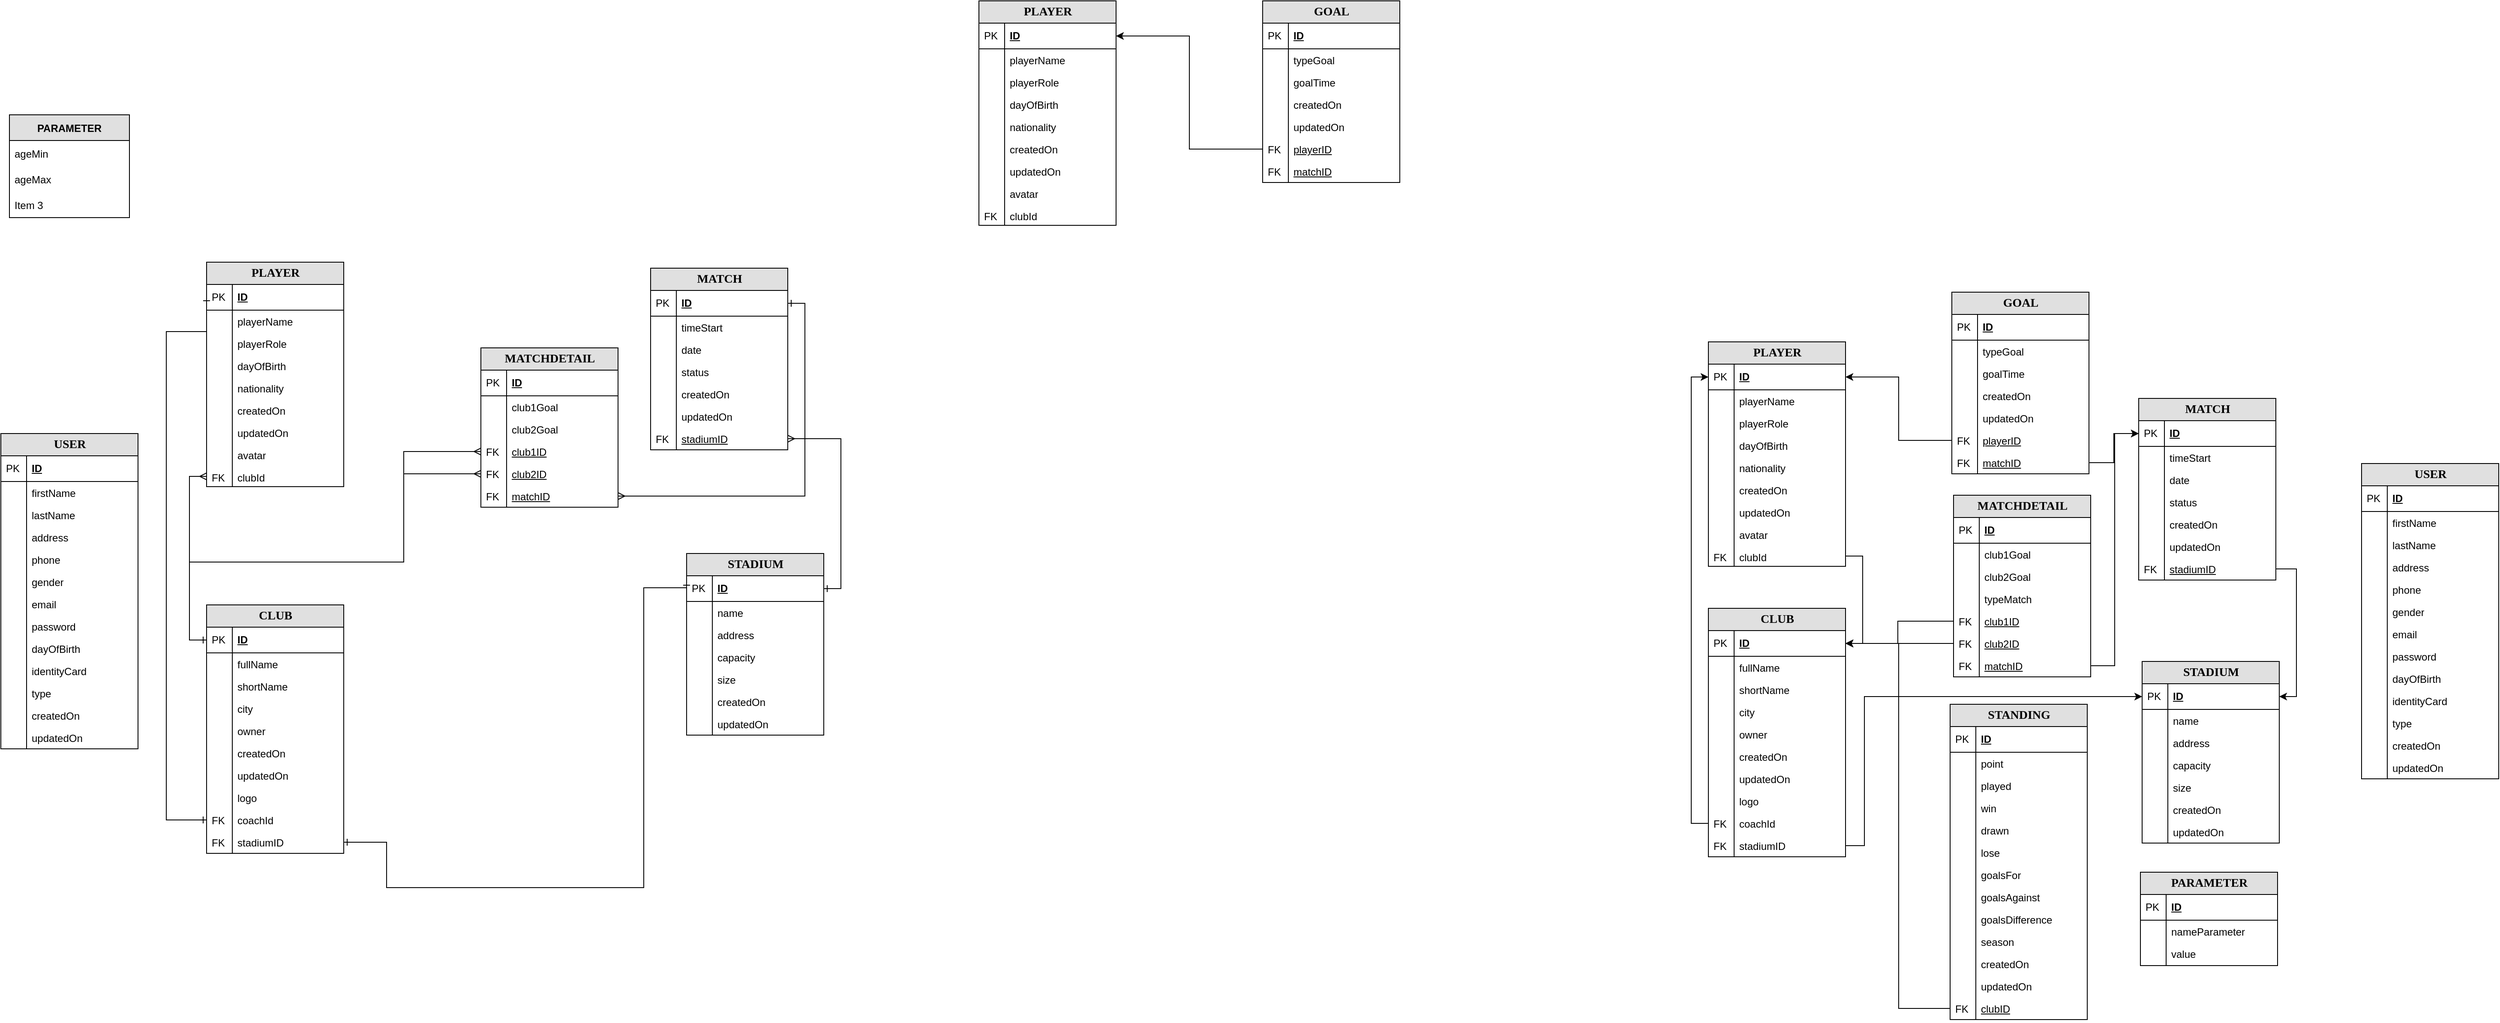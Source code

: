 <mxfile version="17.4.3" type="github">
  <diagram name="Page-1" id="e56a1550-8fbb-45ad-956c-1786394a9013">
    <mxGraphModel dx="1446" dy="2107" grid="0" gridSize="10" guides="1" tooltips="1" connect="1" arrows="1" fold="1" page="1" pageScale="1" pageWidth="1920" pageHeight="1200" background="none" math="0" shadow="0">
      <root>
        <mxCell id="0" />
        <mxCell id="1" parent="0" />
        <mxCell id="ZG4pQt689v5OxjztotZQ-2" value="USER" style="swimlane;html=1;fontStyle=1;childLayout=stackLayout;horizontal=1;startSize=26;fillColor=#e0e0e0;horizontalStack=0;resizeParent=1;resizeLast=0;collapsible=1;marginBottom=0;swimlaneFillColor=#ffffff;align=center;rounded=0;shadow=0;comic=0;labelBackgroundColor=none;strokeWidth=1;fontFamily=Verdana;fontSize=14;swimlaneLine=1;" parent="1" vertex="1">
          <mxGeometry x="80" y="200" width="160" height="368" as="geometry" />
        </mxCell>
        <mxCell id="ZG4pQt689v5OxjztotZQ-3" value="ID" style="shape=partialRectangle;top=0;left=0;right=0;bottom=1;html=1;align=left;verticalAlign=middle;fillColor=none;spacingLeft=34;spacingRight=4;whiteSpace=wrap;overflow=hidden;rotatable=0;points=[[0,0.5],[1,0.5]];portConstraint=eastwest;dropTarget=0;fontStyle=5;" parent="ZG4pQt689v5OxjztotZQ-2" vertex="1">
          <mxGeometry y="26" width="160" height="30" as="geometry" />
        </mxCell>
        <mxCell id="ZG4pQt689v5OxjztotZQ-4" value="PK" style="shape=partialRectangle;top=0;left=0;bottom=0;html=1;fillColor=none;align=left;verticalAlign=middle;spacingLeft=4;spacingRight=4;whiteSpace=wrap;overflow=hidden;rotatable=0;points=[];portConstraint=eastwest;part=1;" parent="ZG4pQt689v5OxjztotZQ-3" vertex="1" connectable="0">
          <mxGeometry width="30" height="30" as="geometry" />
        </mxCell>
        <mxCell id="ZG4pQt689v5OxjztotZQ-5" value="firstName&lt;span style=&quot;white-space: pre&quot;&gt; &lt;/span&gt;" style="shape=partialRectangle;top=0;left=0;right=0;bottom=0;html=1;align=left;verticalAlign=top;fillColor=none;spacingLeft=34;spacingRight=4;whiteSpace=wrap;overflow=hidden;rotatable=0;points=[[0,0.5],[1,0.5]];portConstraint=eastwest;dropTarget=0;" parent="ZG4pQt689v5OxjztotZQ-2" vertex="1">
          <mxGeometry y="56" width="160" height="26" as="geometry" />
        </mxCell>
        <mxCell id="ZG4pQt689v5OxjztotZQ-6" value="" style="shape=partialRectangle;top=0;left=0;bottom=0;html=1;fillColor=none;align=left;verticalAlign=top;spacingLeft=4;spacingRight=4;whiteSpace=wrap;overflow=hidden;rotatable=0;points=[];portConstraint=eastwest;part=1;" parent="ZG4pQt689v5OxjztotZQ-5" vertex="1" connectable="0">
          <mxGeometry width="30" height="26" as="geometry" />
        </mxCell>
        <mxCell id="ZG4pQt689v5OxjztotZQ-7" value="lastName" style="shape=partialRectangle;top=0;left=0;right=0;bottom=0;html=1;align=left;verticalAlign=top;fillColor=none;spacingLeft=34;spacingRight=4;whiteSpace=wrap;overflow=hidden;rotatable=0;points=[[0,0.5],[1,0.5]];portConstraint=eastwest;dropTarget=0;" parent="ZG4pQt689v5OxjztotZQ-2" vertex="1">
          <mxGeometry y="82" width="160" height="26" as="geometry" />
        </mxCell>
        <mxCell id="ZG4pQt689v5OxjztotZQ-8" value="" style="shape=partialRectangle;top=0;left=0;bottom=0;html=1;fillColor=none;align=left;verticalAlign=top;spacingLeft=4;spacingRight=4;whiteSpace=wrap;overflow=hidden;rotatable=0;points=[];portConstraint=eastwest;part=1;" parent="ZG4pQt689v5OxjztotZQ-7" vertex="1" connectable="0">
          <mxGeometry width="30" height="26" as="geometry" />
        </mxCell>
        <mxCell id="ZG4pQt689v5OxjztotZQ-9" value="address" style="shape=partialRectangle;top=0;left=0;right=0;bottom=0;html=1;align=left;verticalAlign=top;fillColor=none;spacingLeft=34;spacingRight=4;whiteSpace=wrap;overflow=hidden;rotatable=0;points=[[0,0.5],[1,0.5]];portConstraint=eastwest;dropTarget=0;" parent="ZG4pQt689v5OxjztotZQ-2" vertex="1">
          <mxGeometry y="108" width="160" height="26" as="geometry" />
        </mxCell>
        <mxCell id="ZG4pQt689v5OxjztotZQ-10" value="" style="shape=partialRectangle;top=0;left=0;bottom=0;html=1;fillColor=none;align=left;verticalAlign=top;spacingLeft=4;spacingRight=4;whiteSpace=wrap;overflow=hidden;rotatable=0;points=[];portConstraint=eastwest;part=1;" parent="ZG4pQt689v5OxjztotZQ-9" vertex="1" connectable="0">
          <mxGeometry width="30" height="26" as="geometry" />
        </mxCell>
        <mxCell id="ZG4pQt689v5OxjztotZQ-13" value="phone" style="shape=partialRectangle;top=0;left=0;right=0;bottom=0;html=1;align=left;verticalAlign=top;fillColor=none;spacingLeft=34;spacingRight=4;whiteSpace=wrap;overflow=hidden;rotatable=0;points=[[0,0.5],[1,0.5]];portConstraint=eastwest;dropTarget=0;" parent="ZG4pQt689v5OxjztotZQ-2" vertex="1">
          <mxGeometry y="134" width="160" height="26" as="geometry" />
        </mxCell>
        <mxCell id="ZG4pQt689v5OxjztotZQ-14" value="" style="shape=partialRectangle;top=0;left=0;bottom=0;html=1;fillColor=none;align=left;verticalAlign=top;spacingLeft=4;spacingRight=4;whiteSpace=wrap;overflow=hidden;rotatable=0;points=[];portConstraint=eastwest;part=1;" parent="ZG4pQt689v5OxjztotZQ-13" vertex="1" connectable="0">
          <mxGeometry width="30" height="26" as="geometry" />
        </mxCell>
        <mxCell id="ZG4pQt689v5OxjztotZQ-15" value="gender" style="shape=partialRectangle;top=0;left=0;right=0;bottom=0;html=1;align=left;verticalAlign=top;fillColor=none;spacingLeft=34;spacingRight=4;whiteSpace=wrap;overflow=hidden;rotatable=0;points=[[0,0.5],[1,0.5]];portConstraint=eastwest;dropTarget=0;" parent="ZG4pQt689v5OxjztotZQ-2" vertex="1">
          <mxGeometry y="160" width="160" height="26" as="geometry" />
        </mxCell>
        <mxCell id="ZG4pQt689v5OxjztotZQ-16" value="" style="shape=partialRectangle;top=0;left=0;bottom=0;html=1;fillColor=none;align=left;verticalAlign=top;spacingLeft=4;spacingRight=4;whiteSpace=wrap;overflow=hidden;rotatable=0;points=[];portConstraint=eastwest;part=1;" parent="ZG4pQt689v5OxjztotZQ-15" vertex="1" connectable="0">
          <mxGeometry width="30" height="26" as="geometry" />
        </mxCell>
        <mxCell id="ZG4pQt689v5OxjztotZQ-17" value="email" style="shape=partialRectangle;top=0;left=0;right=0;bottom=0;html=1;align=left;verticalAlign=top;fillColor=none;spacingLeft=34;spacingRight=4;whiteSpace=wrap;overflow=hidden;rotatable=0;points=[[0,0.5],[1,0.5]];portConstraint=eastwest;dropTarget=0;" parent="ZG4pQt689v5OxjztotZQ-2" vertex="1">
          <mxGeometry y="186" width="160" height="26" as="geometry" />
        </mxCell>
        <mxCell id="ZG4pQt689v5OxjztotZQ-18" value="" style="shape=partialRectangle;top=0;left=0;bottom=0;html=1;fillColor=none;align=left;verticalAlign=top;spacingLeft=4;spacingRight=4;whiteSpace=wrap;overflow=hidden;rotatable=0;points=[];portConstraint=eastwest;part=1;" parent="ZG4pQt689v5OxjztotZQ-17" vertex="1" connectable="0">
          <mxGeometry width="30" height="26" as="geometry" />
        </mxCell>
        <mxCell id="ZG4pQt689v5OxjztotZQ-19" value="password" style="shape=partialRectangle;top=0;left=0;right=0;bottom=0;html=1;align=left;verticalAlign=top;fillColor=none;spacingLeft=34;spacingRight=4;whiteSpace=wrap;overflow=hidden;rotatable=0;points=[[0,0.5],[1,0.5]];portConstraint=eastwest;dropTarget=0;" parent="ZG4pQt689v5OxjztotZQ-2" vertex="1">
          <mxGeometry y="212" width="160" height="26" as="geometry" />
        </mxCell>
        <mxCell id="ZG4pQt689v5OxjztotZQ-20" value="" style="shape=partialRectangle;top=0;left=0;bottom=0;html=1;fillColor=none;align=left;verticalAlign=top;spacingLeft=4;spacingRight=4;whiteSpace=wrap;overflow=hidden;rotatable=0;points=[];portConstraint=eastwest;part=1;" parent="ZG4pQt689v5OxjztotZQ-19" vertex="1" connectable="0">
          <mxGeometry width="30" height="26" as="geometry" />
        </mxCell>
        <mxCell id="ZG4pQt689v5OxjztotZQ-21" value="dayOfBirth" style="shape=partialRectangle;top=0;left=0;right=0;bottom=0;html=1;align=left;verticalAlign=top;fillColor=none;spacingLeft=34;spacingRight=4;whiteSpace=wrap;overflow=hidden;rotatable=0;points=[[0,0.5],[1,0.5]];portConstraint=eastwest;dropTarget=0;" parent="ZG4pQt689v5OxjztotZQ-2" vertex="1">
          <mxGeometry y="238" width="160" height="26" as="geometry" />
        </mxCell>
        <mxCell id="ZG4pQt689v5OxjztotZQ-22" value="" style="shape=partialRectangle;top=0;left=0;bottom=0;html=1;fillColor=none;align=left;verticalAlign=top;spacingLeft=4;spacingRight=4;whiteSpace=wrap;overflow=hidden;rotatable=0;points=[];portConstraint=eastwest;part=1;" parent="ZG4pQt689v5OxjztotZQ-21" vertex="1" connectable="0">
          <mxGeometry width="30" height="26" as="geometry" />
        </mxCell>
        <mxCell id="ZG4pQt689v5OxjztotZQ-23" value="identityCard" style="shape=partialRectangle;top=0;left=0;right=0;bottom=0;html=1;align=left;verticalAlign=top;fillColor=none;spacingLeft=34;spacingRight=4;whiteSpace=wrap;overflow=hidden;rotatable=0;points=[[0,0.5],[1,0.5]];portConstraint=eastwest;dropTarget=0;" parent="ZG4pQt689v5OxjztotZQ-2" vertex="1">
          <mxGeometry y="264" width="160" height="26" as="geometry" />
        </mxCell>
        <mxCell id="ZG4pQt689v5OxjztotZQ-24" value="" style="shape=partialRectangle;top=0;left=0;bottom=0;html=1;fillColor=none;align=left;verticalAlign=top;spacingLeft=4;spacingRight=4;whiteSpace=wrap;overflow=hidden;rotatable=0;points=[];portConstraint=eastwest;part=1;" parent="ZG4pQt689v5OxjztotZQ-23" vertex="1" connectable="0">
          <mxGeometry width="30" height="26" as="geometry" />
        </mxCell>
        <mxCell id="ZG4pQt689v5OxjztotZQ-25" value="type" style="shape=partialRectangle;top=0;left=0;right=0;bottom=0;html=1;align=left;verticalAlign=top;fillColor=none;spacingLeft=34;spacingRight=4;whiteSpace=wrap;overflow=hidden;rotatable=0;points=[[0,0.5],[1,0.5]];portConstraint=eastwest;dropTarget=0;" parent="ZG4pQt689v5OxjztotZQ-2" vertex="1">
          <mxGeometry y="290" width="160" height="26" as="geometry" />
        </mxCell>
        <mxCell id="ZG4pQt689v5OxjztotZQ-26" value="" style="shape=partialRectangle;top=0;left=0;bottom=0;html=1;fillColor=none;align=left;verticalAlign=top;spacingLeft=4;spacingRight=4;whiteSpace=wrap;overflow=hidden;rotatable=0;points=[];portConstraint=eastwest;part=1;" parent="ZG4pQt689v5OxjztotZQ-25" vertex="1" connectable="0">
          <mxGeometry width="30" height="26" as="geometry" />
        </mxCell>
        <mxCell id="ZG4pQt689v5OxjztotZQ-27" value="createdOn" style="shape=partialRectangle;top=0;left=0;right=0;bottom=0;html=1;align=left;verticalAlign=top;fillColor=none;spacingLeft=34;spacingRight=4;whiteSpace=wrap;overflow=hidden;rotatable=0;points=[[0,0.5],[1,0.5]];portConstraint=eastwest;dropTarget=0;" parent="ZG4pQt689v5OxjztotZQ-2" vertex="1">
          <mxGeometry y="316" width="160" height="26" as="geometry" />
        </mxCell>
        <mxCell id="ZG4pQt689v5OxjztotZQ-28" value="" style="shape=partialRectangle;top=0;left=0;bottom=0;html=1;fillColor=none;align=left;verticalAlign=top;spacingLeft=4;spacingRight=4;whiteSpace=wrap;overflow=hidden;rotatable=0;points=[];portConstraint=eastwest;part=1;" parent="ZG4pQt689v5OxjztotZQ-27" vertex="1" connectable="0">
          <mxGeometry width="30" height="26" as="geometry" />
        </mxCell>
        <mxCell id="ZG4pQt689v5OxjztotZQ-54" value="updatedOn" style="shape=partialRectangle;top=0;left=0;right=0;bottom=0;html=1;align=left;verticalAlign=top;fillColor=none;spacingLeft=34;spacingRight=4;whiteSpace=wrap;overflow=hidden;rotatable=0;points=[[0,0.5],[1,0.5]];portConstraint=eastwest;dropTarget=0;" parent="ZG4pQt689v5OxjztotZQ-2" vertex="1">
          <mxGeometry y="342" width="160" height="26" as="geometry" />
        </mxCell>
        <mxCell id="ZG4pQt689v5OxjztotZQ-55" value="" style="shape=partialRectangle;top=0;left=0;bottom=0;html=1;fillColor=none;align=left;verticalAlign=top;spacingLeft=4;spacingRight=4;whiteSpace=wrap;overflow=hidden;rotatable=0;points=[];portConstraint=eastwest;part=1;" parent="ZG4pQt689v5OxjztotZQ-54" vertex="1" connectable="0">
          <mxGeometry width="30" height="26" as="geometry" />
        </mxCell>
        <mxCell id="ZG4pQt689v5OxjztotZQ-58" value="PLAYER" style="swimlane;html=1;fontStyle=1;childLayout=stackLayout;horizontal=1;startSize=26;fillColor=#e0e0e0;horizontalStack=0;resizeParent=1;resizeLast=0;collapsible=1;marginBottom=0;swimlaneFillColor=#ffffff;align=center;rounded=0;shadow=0;comic=0;labelBackgroundColor=none;strokeWidth=1;fontFamily=Verdana;fontSize=14;swimlaneLine=1;" parent="1" vertex="1">
          <mxGeometry x="320" width="160" height="262" as="geometry" />
        </mxCell>
        <mxCell id="ZG4pQt689v5OxjztotZQ-59" value="ID" style="shape=partialRectangle;top=0;left=0;right=0;bottom=1;html=1;align=left;verticalAlign=middle;fillColor=none;spacingLeft=34;spacingRight=4;whiteSpace=wrap;overflow=hidden;rotatable=0;points=[[0,0.5],[1,0.5]];portConstraint=eastwest;dropTarget=0;fontStyle=5;" parent="ZG4pQt689v5OxjztotZQ-58" vertex="1">
          <mxGeometry y="26" width="160" height="30" as="geometry" />
        </mxCell>
        <mxCell id="ZG4pQt689v5OxjztotZQ-60" value="PK" style="shape=partialRectangle;top=0;left=0;bottom=0;html=1;fillColor=none;align=left;verticalAlign=middle;spacingLeft=4;spacingRight=4;whiteSpace=wrap;overflow=hidden;rotatable=0;points=[];portConstraint=eastwest;part=1;" parent="ZG4pQt689v5OxjztotZQ-59" vertex="1" connectable="0">
          <mxGeometry width="30" height="30" as="geometry" />
        </mxCell>
        <mxCell id="ZG4pQt689v5OxjztotZQ-61" value="playerName" style="shape=partialRectangle;top=0;left=0;right=0;bottom=0;html=1;align=left;verticalAlign=top;fillColor=none;spacingLeft=34;spacingRight=4;whiteSpace=wrap;overflow=hidden;rotatable=0;points=[[0,0.5],[1,0.5]];portConstraint=eastwest;dropTarget=0;" parent="ZG4pQt689v5OxjztotZQ-58" vertex="1">
          <mxGeometry y="56" width="160" height="26" as="geometry" />
        </mxCell>
        <mxCell id="ZG4pQt689v5OxjztotZQ-62" value="" style="shape=partialRectangle;top=0;left=0;bottom=0;html=1;fillColor=none;align=left;verticalAlign=top;spacingLeft=4;spacingRight=4;whiteSpace=wrap;overflow=hidden;rotatable=0;points=[];portConstraint=eastwest;part=1;" parent="ZG4pQt689v5OxjztotZQ-61" vertex="1" connectable="0">
          <mxGeometry width="30" height="26" as="geometry" />
        </mxCell>
        <mxCell id="ZG4pQt689v5OxjztotZQ-63" value="playerRole" style="shape=partialRectangle;top=0;left=0;right=0;bottom=0;html=1;align=left;verticalAlign=top;fillColor=none;spacingLeft=34;spacingRight=4;whiteSpace=wrap;overflow=hidden;rotatable=0;points=[[0,0.5],[1,0.5]];portConstraint=eastwest;dropTarget=0;" parent="ZG4pQt689v5OxjztotZQ-58" vertex="1">
          <mxGeometry y="82" width="160" height="26" as="geometry" />
        </mxCell>
        <mxCell id="ZG4pQt689v5OxjztotZQ-64" value="" style="shape=partialRectangle;top=0;left=0;bottom=0;html=1;fillColor=none;align=left;verticalAlign=top;spacingLeft=4;spacingRight=4;whiteSpace=wrap;overflow=hidden;rotatable=0;points=[];portConstraint=eastwest;part=1;" parent="ZG4pQt689v5OxjztotZQ-63" vertex="1" connectable="0">
          <mxGeometry width="30" height="26" as="geometry" />
        </mxCell>
        <mxCell id="ZG4pQt689v5OxjztotZQ-65" value="dayOfBirth" style="shape=partialRectangle;top=0;left=0;right=0;bottom=0;html=1;align=left;verticalAlign=top;fillColor=none;spacingLeft=34;spacingRight=4;whiteSpace=wrap;overflow=hidden;rotatable=0;points=[[0,0.5],[1,0.5]];portConstraint=eastwest;dropTarget=0;" parent="ZG4pQt689v5OxjztotZQ-58" vertex="1">
          <mxGeometry y="108" width="160" height="26" as="geometry" />
        </mxCell>
        <mxCell id="ZG4pQt689v5OxjztotZQ-66" value="" style="shape=partialRectangle;top=0;left=0;bottom=0;html=1;fillColor=none;align=left;verticalAlign=top;spacingLeft=4;spacingRight=4;whiteSpace=wrap;overflow=hidden;rotatable=0;points=[];portConstraint=eastwest;part=1;" parent="ZG4pQt689v5OxjztotZQ-65" vertex="1" connectable="0">
          <mxGeometry width="30" height="26" as="geometry" />
        </mxCell>
        <mxCell id="ZG4pQt689v5OxjztotZQ-69" value="nationality" style="shape=partialRectangle;top=0;left=0;right=0;bottom=0;html=1;align=left;verticalAlign=top;fillColor=none;spacingLeft=34;spacingRight=4;whiteSpace=wrap;overflow=hidden;rotatable=0;points=[[0,0.5],[1,0.5]];portConstraint=eastwest;dropTarget=0;" parent="ZG4pQt689v5OxjztotZQ-58" vertex="1">
          <mxGeometry y="134" width="160" height="26" as="geometry" />
        </mxCell>
        <mxCell id="ZG4pQt689v5OxjztotZQ-70" value="" style="shape=partialRectangle;top=0;left=0;bottom=0;html=1;fillColor=none;align=left;verticalAlign=top;spacingLeft=4;spacingRight=4;whiteSpace=wrap;overflow=hidden;rotatable=0;points=[];portConstraint=eastwest;part=1;" parent="ZG4pQt689v5OxjztotZQ-69" vertex="1" connectable="0">
          <mxGeometry width="30" height="26" as="geometry" />
        </mxCell>
        <mxCell id="ZG4pQt689v5OxjztotZQ-71" value="createdOn" style="shape=partialRectangle;top=0;left=0;right=0;bottom=0;html=1;align=left;verticalAlign=top;fillColor=none;spacingLeft=34;spacingRight=4;whiteSpace=wrap;overflow=hidden;rotatable=0;points=[[0,0.5],[1,0.5]];portConstraint=eastwest;dropTarget=0;" parent="ZG4pQt689v5OxjztotZQ-58" vertex="1">
          <mxGeometry y="160" width="160" height="26" as="geometry" />
        </mxCell>
        <mxCell id="ZG4pQt689v5OxjztotZQ-72" value="" style="shape=partialRectangle;top=0;left=0;bottom=0;html=1;fillColor=none;align=left;verticalAlign=top;spacingLeft=4;spacingRight=4;whiteSpace=wrap;overflow=hidden;rotatable=0;points=[];portConstraint=eastwest;part=1;" parent="ZG4pQt689v5OxjztotZQ-71" vertex="1" connectable="0">
          <mxGeometry width="30" height="26" as="geometry" />
        </mxCell>
        <mxCell id="ZG4pQt689v5OxjztotZQ-73" value="updatedOn" style="shape=partialRectangle;top=0;left=0;right=0;bottom=0;html=1;align=left;verticalAlign=top;fillColor=none;spacingLeft=34;spacingRight=4;whiteSpace=wrap;overflow=hidden;rotatable=0;points=[[0,0.5],[1,0.5]];portConstraint=eastwest;dropTarget=0;" parent="ZG4pQt689v5OxjztotZQ-58" vertex="1">
          <mxGeometry y="186" width="160" height="26" as="geometry" />
        </mxCell>
        <mxCell id="ZG4pQt689v5OxjztotZQ-74" value="" style="shape=partialRectangle;top=0;left=0;bottom=0;html=1;fillColor=none;align=left;verticalAlign=top;spacingLeft=4;spacingRight=4;whiteSpace=wrap;overflow=hidden;rotatable=0;points=[];portConstraint=eastwest;part=1;" parent="ZG4pQt689v5OxjztotZQ-73" vertex="1" connectable="0">
          <mxGeometry width="30" height="26" as="geometry" />
        </mxCell>
        <mxCell id="ZG4pQt689v5OxjztotZQ-75" value="avatar" style="shape=partialRectangle;top=0;left=0;right=0;bottom=0;html=1;align=left;verticalAlign=top;fillColor=none;spacingLeft=34;spacingRight=4;whiteSpace=wrap;overflow=hidden;rotatable=0;points=[[0,0.5],[1,0.5]];portConstraint=eastwest;dropTarget=0;" parent="ZG4pQt689v5OxjztotZQ-58" vertex="1">
          <mxGeometry y="212" width="160" height="26" as="geometry" />
        </mxCell>
        <mxCell id="ZG4pQt689v5OxjztotZQ-76" value="" style="shape=partialRectangle;top=0;left=0;bottom=0;html=1;fillColor=none;align=left;verticalAlign=top;spacingLeft=4;spacingRight=4;whiteSpace=wrap;overflow=hidden;rotatable=0;points=[];portConstraint=eastwest;part=1;" parent="ZG4pQt689v5OxjztotZQ-75" vertex="1" connectable="0">
          <mxGeometry width="30" height="26" as="geometry" />
        </mxCell>
        <mxCell id="ZG4pQt689v5OxjztotZQ-79" value="clubId" style="shape=partialRectangle;top=0;left=0;right=0;bottom=0;html=1;align=left;verticalAlign=top;fillColor=none;spacingLeft=34;spacingRight=4;whiteSpace=wrap;overflow=hidden;rotatable=0;points=[[0,0.5],[1,0.5]];portConstraint=eastwest;dropTarget=0;" parent="ZG4pQt689v5OxjztotZQ-58" vertex="1">
          <mxGeometry y="238" width="160" height="24" as="geometry" />
        </mxCell>
        <mxCell id="ZG4pQt689v5OxjztotZQ-80" value="FK" style="shape=partialRectangle;top=0;left=0;bottom=0;html=1;fillColor=none;align=left;verticalAlign=top;spacingLeft=4;spacingRight=4;whiteSpace=wrap;overflow=hidden;rotatable=0;points=[];portConstraint=eastwest;part=1;" parent="ZG4pQt689v5OxjztotZQ-79" vertex="1" connectable="0">
          <mxGeometry width="30" height="24" as="geometry" />
        </mxCell>
        <mxCell id="ZG4pQt689v5OxjztotZQ-81" value="CLUB" style="swimlane;html=1;fontStyle=1;childLayout=stackLayout;horizontal=1;startSize=26;fillColor=#e0e0e0;horizontalStack=0;resizeParent=1;resizeLast=0;collapsible=1;marginBottom=0;swimlaneFillColor=#ffffff;align=center;rounded=0;shadow=0;comic=0;labelBackgroundColor=none;strokeWidth=1;fontFamily=Verdana;fontSize=14;swimlaneLine=1;" parent="1" vertex="1">
          <mxGeometry x="320" y="400" width="160" height="290" as="geometry" />
        </mxCell>
        <mxCell id="ZG4pQt689v5OxjztotZQ-82" value="ID" style="shape=partialRectangle;top=0;left=0;right=0;bottom=1;html=1;align=left;verticalAlign=middle;fillColor=none;spacingLeft=34;spacingRight=4;whiteSpace=wrap;overflow=hidden;rotatable=0;points=[[0,0.5],[1,0.5]];portConstraint=eastwest;dropTarget=0;fontStyle=5;" parent="ZG4pQt689v5OxjztotZQ-81" vertex="1">
          <mxGeometry y="26" width="160" height="30" as="geometry" />
        </mxCell>
        <mxCell id="ZG4pQt689v5OxjztotZQ-83" value="PK" style="shape=partialRectangle;top=0;left=0;bottom=0;html=1;fillColor=none;align=left;verticalAlign=middle;spacingLeft=4;spacingRight=4;whiteSpace=wrap;overflow=hidden;rotatable=0;points=[];portConstraint=eastwest;part=1;" parent="ZG4pQt689v5OxjztotZQ-82" vertex="1" connectable="0">
          <mxGeometry width="30" height="30" as="geometry" />
        </mxCell>
        <mxCell id="ZG4pQt689v5OxjztotZQ-84" value="fullName" style="shape=partialRectangle;top=0;left=0;right=0;bottom=0;html=1;align=left;verticalAlign=top;fillColor=none;spacingLeft=34;spacingRight=4;whiteSpace=wrap;overflow=hidden;rotatable=0;points=[[0,0.5],[1,0.5]];portConstraint=eastwest;dropTarget=0;" parent="ZG4pQt689v5OxjztotZQ-81" vertex="1">
          <mxGeometry y="56" width="160" height="26" as="geometry" />
        </mxCell>
        <mxCell id="ZG4pQt689v5OxjztotZQ-85" value="" style="shape=partialRectangle;top=0;left=0;bottom=0;html=1;fillColor=none;align=left;verticalAlign=top;spacingLeft=4;spacingRight=4;whiteSpace=wrap;overflow=hidden;rotatable=0;points=[];portConstraint=eastwest;part=1;" parent="ZG4pQt689v5OxjztotZQ-84" vertex="1" connectable="0">
          <mxGeometry width="30" height="26" as="geometry" />
        </mxCell>
        <mxCell id="ZG4pQt689v5OxjztotZQ-86" value="shortName" style="shape=partialRectangle;top=0;left=0;right=0;bottom=0;html=1;align=left;verticalAlign=top;fillColor=none;spacingLeft=34;spacingRight=4;whiteSpace=wrap;overflow=hidden;rotatable=0;points=[[0,0.5],[1,0.5]];portConstraint=eastwest;dropTarget=0;" parent="ZG4pQt689v5OxjztotZQ-81" vertex="1">
          <mxGeometry y="82" width="160" height="26" as="geometry" />
        </mxCell>
        <mxCell id="ZG4pQt689v5OxjztotZQ-87" value="" style="shape=partialRectangle;top=0;left=0;bottom=0;html=1;fillColor=none;align=left;verticalAlign=top;spacingLeft=4;spacingRight=4;whiteSpace=wrap;overflow=hidden;rotatable=0;points=[];portConstraint=eastwest;part=1;" parent="ZG4pQt689v5OxjztotZQ-86" vertex="1" connectable="0">
          <mxGeometry width="30" height="26" as="geometry" />
        </mxCell>
        <mxCell id="ZG4pQt689v5OxjztotZQ-88" value="city" style="shape=partialRectangle;top=0;left=0;right=0;bottom=0;html=1;align=left;verticalAlign=top;fillColor=none;spacingLeft=34;spacingRight=4;whiteSpace=wrap;overflow=hidden;rotatable=0;points=[[0,0.5],[1,0.5]];portConstraint=eastwest;dropTarget=0;" parent="ZG4pQt689v5OxjztotZQ-81" vertex="1">
          <mxGeometry y="108" width="160" height="26" as="geometry" />
        </mxCell>
        <mxCell id="ZG4pQt689v5OxjztotZQ-89" value="" style="shape=partialRectangle;top=0;left=0;bottom=0;html=1;fillColor=none;align=left;verticalAlign=top;spacingLeft=4;spacingRight=4;whiteSpace=wrap;overflow=hidden;rotatable=0;points=[];portConstraint=eastwest;part=1;" parent="ZG4pQt689v5OxjztotZQ-88" vertex="1" connectable="0">
          <mxGeometry width="30" height="26" as="geometry" />
        </mxCell>
        <mxCell id="ZG4pQt689v5OxjztotZQ-90" value="owner" style="shape=partialRectangle;top=0;left=0;right=0;bottom=0;html=1;align=left;verticalAlign=top;fillColor=none;spacingLeft=34;spacingRight=4;whiteSpace=wrap;overflow=hidden;rotatable=0;points=[[0,0.5],[1,0.5]];portConstraint=eastwest;dropTarget=0;" parent="ZG4pQt689v5OxjztotZQ-81" vertex="1">
          <mxGeometry y="134" width="160" height="26" as="geometry" />
        </mxCell>
        <mxCell id="ZG4pQt689v5OxjztotZQ-91" value="" style="shape=partialRectangle;top=0;left=0;bottom=0;html=1;fillColor=none;align=left;verticalAlign=top;spacingLeft=4;spacingRight=4;whiteSpace=wrap;overflow=hidden;rotatable=0;points=[];portConstraint=eastwest;part=1;" parent="ZG4pQt689v5OxjztotZQ-90" vertex="1" connectable="0">
          <mxGeometry width="30" height="26" as="geometry" />
        </mxCell>
        <mxCell id="ZG4pQt689v5OxjztotZQ-102" value="createdOn" style="shape=partialRectangle;top=0;left=0;right=0;bottom=0;html=1;align=left;verticalAlign=top;fillColor=none;spacingLeft=34;spacingRight=4;whiteSpace=wrap;overflow=hidden;rotatable=0;points=[[0,0.5],[1,0.5]];portConstraint=eastwest;dropTarget=0;" parent="ZG4pQt689v5OxjztotZQ-81" vertex="1">
          <mxGeometry y="160" width="160" height="26" as="geometry" />
        </mxCell>
        <mxCell id="ZG4pQt689v5OxjztotZQ-103" value="" style="shape=partialRectangle;top=0;left=0;bottom=0;html=1;fillColor=none;align=left;verticalAlign=top;spacingLeft=4;spacingRight=4;whiteSpace=wrap;overflow=hidden;rotatable=0;points=[];portConstraint=eastwest;part=1;" parent="ZG4pQt689v5OxjztotZQ-102" vertex="1" connectable="0">
          <mxGeometry width="30" height="26" as="geometry" />
        </mxCell>
        <mxCell id="ZG4pQt689v5OxjztotZQ-104" value="updatedOn" style="shape=partialRectangle;top=0;left=0;right=0;bottom=0;html=1;align=left;verticalAlign=top;fillColor=none;spacingLeft=34;spacingRight=4;whiteSpace=wrap;overflow=hidden;rotatable=0;points=[[0,0.5],[1,0.5]];portConstraint=eastwest;dropTarget=0;" parent="ZG4pQt689v5OxjztotZQ-81" vertex="1">
          <mxGeometry y="186" width="160" height="26" as="geometry" />
        </mxCell>
        <mxCell id="ZG4pQt689v5OxjztotZQ-105" value="" style="shape=partialRectangle;top=0;left=0;bottom=0;html=1;fillColor=none;align=left;verticalAlign=top;spacingLeft=4;spacingRight=4;whiteSpace=wrap;overflow=hidden;rotatable=0;points=[];portConstraint=eastwest;part=1;" parent="ZG4pQt689v5OxjztotZQ-104" vertex="1" connectable="0">
          <mxGeometry width="30" height="26" as="geometry" />
        </mxCell>
        <mxCell id="ZG4pQt689v5OxjztotZQ-96" value="logo" style="shape=partialRectangle;top=0;left=0;right=0;bottom=0;html=1;align=left;verticalAlign=top;fillColor=none;spacingLeft=34;spacingRight=4;whiteSpace=wrap;overflow=hidden;rotatable=0;points=[[0,0.5],[1,0.5]];portConstraint=eastwest;dropTarget=0;" parent="ZG4pQt689v5OxjztotZQ-81" vertex="1">
          <mxGeometry y="212" width="160" height="26" as="geometry" />
        </mxCell>
        <mxCell id="ZG4pQt689v5OxjztotZQ-97" value="" style="shape=partialRectangle;top=0;left=0;bottom=0;html=1;fillColor=none;align=left;verticalAlign=top;spacingLeft=4;spacingRight=4;whiteSpace=wrap;overflow=hidden;rotatable=0;points=[];portConstraint=eastwest;part=1;" parent="ZG4pQt689v5OxjztotZQ-96" vertex="1" connectable="0">
          <mxGeometry width="30" height="26" as="geometry" />
        </mxCell>
        <mxCell id="ZG4pQt689v5OxjztotZQ-92" value="coachId" style="shape=partialRectangle;top=0;left=0;right=0;bottom=0;html=1;align=left;verticalAlign=top;fillColor=none;spacingLeft=34;spacingRight=4;whiteSpace=wrap;overflow=hidden;rotatable=0;points=[[0,0.5],[1,0.5]];portConstraint=eastwest;dropTarget=0;" parent="ZG4pQt689v5OxjztotZQ-81" vertex="1">
          <mxGeometry y="238" width="160" height="26" as="geometry" />
        </mxCell>
        <mxCell id="ZG4pQt689v5OxjztotZQ-93" value="FK" style="shape=partialRectangle;top=0;left=0;bottom=0;html=1;fillColor=none;align=left;verticalAlign=top;spacingLeft=4;spacingRight=4;whiteSpace=wrap;overflow=hidden;rotatable=0;points=[];portConstraint=eastwest;part=1;" parent="ZG4pQt689v5OxjztotZQ-92" vertex="1" connectable="0">
          <mxGeometry width="30" height="26" as="geometry" />
        </mxCell>
        <mxCell id="ZG4pQt689v5OxjztotZQ-108" value="stadiumID" style="shape=partialRectangle;top=0;left=0;right=0;bottom=0;html=1;align=left;verticalAlign=top;fillColor=none;spacingLeft=34;spacingRight=4;whiteSpace=wrap;overflow=hidden;rotatable=0;points=[[0,0.5],[1,0.5]];portConstraint=eastwest;dropTarget=0;" parent="ZG4pQt689v5OxjztotZQ-81" vertex="1">
          <mxGeometry y="264" width="160" height="26" as="geometry" />
        </mxCell>
        <mxCell id="ZG4pQt689v5OxjztotZQ-109" value="FK" style="shape=partialRectangle;top=0;left=0;bottom=0;html=1;fillColor=none;align=left;verticalAlign=top;spacingLeft=4;spacingRight=4;whiteSpace=wrap;overflow=hidden;rotatable=0;points=[];portConstraint=eastwest;part=1;" parent="ZG4pQt689v5OxjztotZQ-108" vertex="1" connectable="0">
          <mxGeometry width="30" height="26" as="geometry" />
        </mxCell>
        <mxCell id="ZG4pQt689v5OxjztotZQ-110" value="STADIUM" style="swimlane;html=1;fontStyle=1;childLayout=stackLayout;horizontal=1;startSize=26;fillColor=#e0e0e0;horizontalStack=0;resizeParent=1;resizeLast=0;collapsible=1;marginBottom=0;swimlaneFillColor=#ffffff;align=center;rounded=0;shadow=0;comic=0;labelBackgroundColor=none;strokeWidth=1;fontFamily=Verdana;fontSize=14;swimlaneLine=1;" parent="1" vertex="1">
          <mxGeometry x="880" y="340" width="160" height="212" as="geometry" />
        </mxCell>
        <mxCell id="ZG4pQt689v5OxjztotZQ-111" value="ID" style="shape=partialRectangle;top=0;left=0;right=0;bottom=1;html=1;align=left;verticalAlign=middle;fillColor=none;spacingLeft=34;spacingRight=4;whiteSpace=wrap;overflow=hidden;rotatable=0;points=[[0,0.5],[1,0.5]];portConstraint=eastwest;dropTarget=0;fontStyle=5;" parent="ZG4pQt689v5OxjztotZQ-110" vertex="1">
          <mxGeometry y="26" width="160" height="30" as="geometry" />
        </mxCell>
        <mxCell id="ZG4pQt689v5OxjztotZQ-112" value="PK" style="shape=partialRectangle;top=0;left=0;bottom=0;html=1;fillColor=none;align=left;verticalAlign=middle;spacingLeft=4;spacingRight=4;whiteSpace=wrap;overflow=hidden;rotatable=0;points=[];portConstraint=eastwest;part=1;" parent="ZG4pQt689v5OxjztotZQ-111" vertex="1" connectable="0">
          <mxGeometry width="30" height="30" as="geometry" />
        </mxCell>
        <mxCell id="ZG4pQt689v5OxjztotZQ-113" value="name" style="shape=partialRectangle;top=0;left=0;right=0;bottom=0;html=1;align=left;verticalAlign=top;fillColor=none;spacingLeft=34;spacingRight=4;whiteSpace=wrap;overflow=hidden;rotatable=0;points=[[0,0.5],[1,0.5]];portConstraint=eastwest;dropTarget=0;" parent="ZG4pQt689v5OxjztotZQ-110" vertex="1">
          <mxGeometry y="56" width="160" height="26" as="geometry" />
        </mxCell>
        <mxCell id="ZG4pQt689v5OxjztotZQ-114" value="" style="shape=partialRectangle;top=0;left=0;bottom=0;html=1;fillColor=none;align=left;verticalAlign=top;spacingLeft=4;spacingRight=4;whiteSpace=wrap;overflow=hidden;rotatable=0;points=[];portConstraint=eastwest;part=1;" parent="ZG4pQt689v5OxjztotZQ-113" vertex="1" connectable="0">
          <mxGeometry width="30" height="26" as="geometry" />
        </mxCell>
        <mxCell id="ZG4pQt689v5OxjztotZQ-115" value="address" style="shape=partialRectangle;top=0;left=0;right=0;bottom=0;html=1;align=left;verticalAlign=top;fillColor=none;spacingLeft=34;spacingRight=4;whiteSpace=wrap;overflow=hidden;rotatable=0;points=[[0,0.5],[1,0.5]];portConstraint=eastwest;dropTarget=0;" parent="ZG4pQt689v5OxjztotZQ-110" vertex="1">
          <mxGeometry y="82" width="160" height="26" as="geometry" />
        </mxCell>
        <mxCell id="ZG4pQt689v5OxjztotZQ-116" value="" style="shape=partialRectangle;top=0;left=0;bottom=0;html=1;fillColor=none;align=left;verticalAlign=top;spacingLeft=4;spacingRight=4;whiteSpace=wrap;overflow=hidden;rotatable=0;points=[];portConstraint=eastwest;part=1;" parent="ZG4pQt689v5OxjztotZQ-115" vertex="1" connectable="0">
          <mxGeometry width="30" height="26" as="geometry" />
        </mxCell>
        <mxCell id="ZG4pQt689v5OxjztotZQ-117" value="capacity" style="shape=partialRectangle;top=0;left=0;right=0;bottom=0;html=1;align=left;verticalAlign=top;fillColor=none;spacingLeft=34;spacingRight=4;whiteSpace=wrap;overflow=hidden;rotatable=0;points=[[0,0.5],[1,0.5]];portConstraint=eastwest;dropTarget=0;" parent="ZG4pQt689v5OxjztotZQ-110" vertex="1">
          <mxGeometry y="108" width="160" height="26" as="geometry" />
        </mxCell>
        <mxCell id="ZG4pQt689v5OxjztotZQ-118" value="" style="shape=partialRectangle;top=0;left=0;bottom=0;html=1;fillColor=none;align=left;verticalAlign=top;spacingLeft=4;spacingRight=4;whiteSpace=wrap;overflow=hidden;rotatable=0;points=[];portConstraint=eastwest;part=1;" parent="ZG4pQt689v5OxjztotZQ-117" vertex="1" connectable="0">
          <mxGeometry width="30" height="26" as="geometry" />
        </mxCell>
        <mxCell id="ZG4pQt689v5OxjztotZQ-119" value="size" style="shape=partialRectangle;top=0;left=0;right=0;bottom=0;html=1;align=left;verticalAlign=top;fillColor=none;spacingLeft=34;spacingRight=4;whiteSpace=wrap;overflow=hidden;rotatable=0;points=[[0,0.5],[1,0.5]];portConstraint=eastwest;dropTarget=0;" parent="ZG4pQt689v5OxjztotZQ-110" vertex="1">
          <mxGeometry y="134" width="160" height="26" as="geometry" />
        </mxCell>
        <mxCell id="ZG4pQt689v5OxjztotZQ-120" value="" style="shape=partialRectangle;top=0;left=0;bottom=0;html=1;fillColor=none;align=left;verticalAlign=top;spacingLeft=4;spacingRight=4;whiteSpace=wrap;overflow=hidden;rotatable=0;points=[];portConstraint=eastwest;part=1;" parent="ZG4pQt689v5OxjztotZQ-119" vertex="1" connectable="0">
          <mxGeometry width="30" height="26" as="geometry" />
        </mxCell>
        <mxCell id="ZG4pQt689v5OxjztotZQ-123" value="createdOn" style="shape=partialRectangle;top=0;left=0;right=0;bottom=0;html=1;align=left;verticalAlign=top;fillColor=none;spacingLeft=34;spacingRight=4;whiteSpace=wrap;overflow=hidden;rotatable=0;points=[[0,0.5],[1,0.5]];portConstraint=eastwest;dropTarget=0;" parent="ZG4pQt689v5OxjztotZQ-110" vertex="1">
          <mxGeometry y="160" width="160" height="26" as="geometry" />
        </mxCell>
        <mxCell id="ZG4pQt689v5OxjztotZQ-124" value="" style="shape=partialRectangle;top=0;left=0;bottom=0;html=1;fillColor=none;align=left;verticalAlign=top;spacingLeft=4;spacingRight=4;whiteSpace=wrap;overflow=hidden;rotatable=0;points=[];portConstraint=eastwest;part=1;" parent="ZG4pQt689v5OxjztotZQ-123" vertex="1" connectable="0">
          <mxGeometry width="30" height="26" as="geometry" />
        </mxCell>
        <mxCell id="Ag3crKzH6Hy8x4j5WH_z-1" value="updatedOn" style="shape=partialRectangle;top=0;left=0;right=0;bottom=0;html=1;align=left;verticalAlign=top;fillColor=none;spacingLeft=34;spacingRight=4;whiteSpace=wrap;overflow=hidden;rotatable=0;points=[[0,0.5],[1,0.5]];portConstraint=eastwest;dropTarget=0;" parent="ZG4pQt689v5OxjztotZQ-110" vertex="1">
          <mxGeometry y="186" width="160" height="26" as="geometry" />
        </mxCell>
        <mxCell id="Ag3crKzH6Hy8x4j5WH_z-2" value="" style="shape=partialRectangle;top=0;left=0;bottom=0;html=1;fillColor=none;align=left;verticalAlign=top;spacingLeft=4;spacingRight=4;whiteSpace=wrap;overflow=hidden;rotatable=0;points=[];portConstraint=eastwest;part=1;" parent="Ag3crKzH6Hy8x4j5WH_z-1" vertex="1" connectable="0">
          <mxGeometry width="30" height="26" as="geometry" />
        </mxCell>
        <mxCell id="Ag3crKzH6Hy8x4j5WH_z-5" value="GOAL" style="swimlane;html=1;fontStyle=1;childLayout=stackLayout;horizontal=1;startSize=26;fillColor=#e0e0e0;horizontalStack=0;resizeParent=1;resizeLast=0;collapsible=1;marginBottom=0;swimlaneFillColor=#ffffff;align=center;rounded=0;shadow=0;comic=0;labelBackgroundColor=none;strokeWidth=1;fontFamily=Verdana;fontSize=14;swimlaneLine=1;" parent="1" vertex="1">
          <mxGeometry x="1552" y="-305" width="160" height="212" as="geometry" />
        </mxCell>
        <mxCell id="Ag3crKzH6Hy8x4j5WH_z-6" value="ID" style="shape=partialRectangle;top=0;left=0;right=0;bottom=1;html=1;align=left;verticalAlign=middle;fillColor=none;spacingLeft=34;spacingRight=4;whiteSpace=wrap;overflow=hidden;rotatable=0;points=[[0,0.5],[1,0.5]];portConstraint=eastwest;dropTarget=0;fontStyle=5;" parent="Ag3crKzH6Hy8x4j5WH_z-5" vertex="1">
          <mxGeometry y="26" width="160" height="30" as="geometry" />
        </mxCell>
        <mxCell id="Ag3crKzH6Hy8x4j5WH_z-7" value="PK" style="shape=partialRectangle;top=0;left=0;bottom=0;html=1;fillColor=none;align=left;verticalAlign=middle;spacingLeft=4;spacingRight=4;whiteSpace=wrap;overflow=hidden;rotatable=0;points=[];portConstraint=eastwest;part=1;" parent="Ag3crKzH6Hy8x4j5WH_z-6" vertex="1" connectable="0">
          <mxGeometry width="30" height="30" as="geometry" />
        </mxCell>
        <mxCell id="Ag3crKzH6Hy8x4j5WH_z-8" value="typeGoal" style="shape=partialRectangle;top=0;left=0;right=0;bottom=0;html=1;align=left;verticalAlign=top;fillColor=none;spacingLeft=34;spacingRight=4;whiteSpace=wrap;overflow=hidden;rotatable=0;points=[[0,0.5],[1,0.5]];portConstraint=eastwest;dropTarget=0;" parent="Ag3crKzH6Hy8x4j5WH_z-5" vertex="1">
          <mxGeometry y="56" width="160" height="26" as="geometry" />
        </mxCell>
        <mxCell id="Ag3crKzH6Hy8x4j5WH_z-9" value="" style="shape=partialRectangle;top=0;left=0;bottom=0;html=1;fillColor=none;align=left;verticalAlign=top;spacingLeft=4;spacingRight=4;whiteSpace=wrap;overflow=hidden;rotatable=0;points=[];portConstraint=eastwest;part=1;" parent="Ag3crKzH6Hy8x4j5WH_z-8" vertex="1" connectable="0">
          <mxGeometry width="30" height="26" as="geometry" />
        </mxCell>
        <mxCell id="kOth04o3HJ0JEjARkbiI-160" value="goalTime" style="shape=partialRectangle;top=0;left=0;right=0;bottom=0;html=1;align=left;verticalAlign=top;fillColor=none;spacingLeft=34;spacingRight=4;whiteSpace=wrap;overflow=hidden;rotatable=0;points=[[0,0.5],[1,0.5]];portConstraint=eastwest;dropTarget=0;" vertex="1" parent="Ag3crKzH6Hy8x4j5WH_z-5">
          <mxGeometry y="82" width="160" height="26" as="geometry" />
        </mxCell>
        <mxCell id="kOth04o3HJ0JEjARkbiI-161" value="" style="shape=partialRectangle;top=0;left=0;bottom=0;html=1;fillColor=none;align=left;verticalAlign=top;spacingLeft=4;spacingRight=4;whiteSpace=wrap;overflow=hidden;rotatable=0;points=[];portConstraint=eastwest;part=1;" vertex="1" connectable="0" parent="kOth04o3HJ0JEjARkbiI-160">
          <mxGeometry width="30" height="26" as="geometry" />
        </mxCell>
        <mxCell id="Ag3crKzH6Hy8x4j5WH_z-10" value="createdOn" style="shape=partialRectangle;top=0;left=0;right=0;bottom=0;html=1;align=left;verticalAlign=top;fillColor=none;spacingLeft=34;spacingRight=4;whiteSpace=wrap;overflow=hidden;rotatable=0;points=[[0,0.5],[1,0.5]];portConstraint=eastwest;dropTarget=0;" parent="Ag3crKzH6Hy8x4j5WH_z-5" vertex="1">
          <mxGeometry y="108" width="160" height="26" as="geometry" />
        </mxCell>
        <mxCell id="Ag3crKzH6Hy8x4j5WH_z-11" value="" style="shape=partialRectangle;top=0;left=0;bottom=0;html=1;fillColor=none;align=left;verticalAlign=top;spacingLeft=4;spacingRight=4;whiteSpace=wrap;overflow=hidden;rotatable=0;points=[];portConstraint=eastwest;part=1;" parent="Ag3crKzH6Hy8x4j5WH_z-10" vertex="1" connectable="0">
          <mxGeometry width="30" height="26" as="geometry" />
        </mxCell>
        <mxCell id="Ag3crKzH6Hy8x4j5WH_z-12" value="updatedOn" style="shape=partialRectangle;top=0;left=0;right=0;bottom=0;html=1;align=left;verticalAlign=top;fillColor=none;spacingLeft=34;spacingRight=4;whiteSpace=wrap;overflow=hidden;rotatable=0;points=[[0,0.5],[1,0.5]];portConstraint=eastwest;dropTarget=0;" parent="Ag3crKzH6Hy8x4j5WH_z-5" vertex="1">
          <mxGeometry y="134" width="160" height="26" as="geometry" />
        </mxCell>
        <mxCell id="Ag3crKzH6Hy8x4j5WH_z-13" value="" style="shape=partialRectangle;top=0;left=0;bottom=0;html=1;fillColor=none;align=left;verticalAlign=top;spacingLeft=4;spacingRight=4;whiteSpace=wrap;overflow=hidden;rotatable=0;points=[];portConstraint=eastwest;part=1;" parent="Ag3crKzH6Hy8x4j5WH_z-12" vertex="1" connectable="0">
          <mxGeometry width="30" height="26" as="geometry" />
        </mxCell>
        <mxCell id="Ag3crKzH6Hy8x4j5WH_z-16" value="playerID" style="shape=partialRectangle;top=0;left=0;right=0;bottom=0;html=1;align=left;verticalAlign=top;fillColor=none;spacingLeft=34;spacingRight=4;whiteSpace=wrap;overflow=hidden;rotatable=0;points=[[0,0.5],[1,0.5]];portConstraint=eastwest;dropTarget=0;fontStyle=4" parent="Ag3crKzH6Hy8x4j5WH_z-5" vertex="1">
          <mxGeometry y="160" width="160" height="26" as="geometry" />
        </mxCell>
        <mxCell id="Ag3crKzH6Hy8x4j5WH_z-17" value="FK" style="shape=partialRectangle;top=0;left=0;bottom=0;html=1;fillColor=none;align=left;verticalAlign=top;spacingLeft=4;spacingRight=4;whiteSpace=wrap;overflow=hidden;rotatable=0;points=[];portConstraint=eastwest;part=1;" parent="Ag3crKzH6Hy8x4j5WH_z-16" vertex="1" connectable="0">
          <mxGeometry width="30" height="26" as="geometry" />
        </mxCell>
        <mxCell id="Ag3crKzH6Hy8x4j5WH_z-18" value="matchID" style="shape=partialRectangle;top=0;left=0;right=0;bottom=0;html=1;align=left;verticalAlign=top;fillColor=none;spacingLeft=34;spacingRight=4;whiteSpace=wrap;overflow=hidden;rotatable=0;points=[[0,0.5],[1,0.5]];portConstraint=eastwest;dropTarget=0;fontStyle=4" parent="Ag3crKzH6Hy8x4j5WH_z-5" vertex="1">
          <mxGeometry y="186" width="160" height="26" as="geometry" />
        </mxCell>
        <mxCell id="Ag3crKzH6Hy8x4j5WH_z-19" value="FK" style="shape=partialRectangle;top=0;left=0;bottom=0;html=1;fillColor=none;align=left;verticalAlign=top;spacingLeft=4;spacingRight=4;whiteSpace=wrap;overflow=hidden;rotatable=0;points=[];portConstraint=eastwest;part=1;" parent="Ag3crKzH6Hy8x4j5WH_z-18" vertex="1" connectable="0">
          <mxGeometry width="30" height="26" as="geometry" />
        </mxCell>
        <mxCell id="Ag3crKzH6Hy8x4j5WH_z-20" value="MATCH" style="swimlane;html=1;fontStyle=1;childLayout=stackLayout;horizontal=1;startSize=26;fillColor=#e0e0e0;horizontalStack=0;resizeParent=1;resizeLast=0;collapsible=1;marginBottom=0;swimlaneFillColor=#ffffff;align=center;rounded=0;shadow=0;comic=0;labelBackgroundColor=none;strokeWidth=1;fontFamily=Verdana;fontSize=14;swimlaneLine=1;" parent="1" vertex="1">
          <mxGeometry x="838" y="7" width="160" height="212" as="geometry" />
        </mxCell>
        <mxCell id="Ag3crKzH6Hy8x4j5WH_z-21" value="ID" style="shape=partialRectangle;top=0;left=0;right=0;bottom=1;html=1;align=left;verticalAlign=middle;fillColor=none;spacingLeft=34;spacingRight=4;whiteSpace=wrap;overflow=hidden;rotatable=0;points=[[0,0.5],[1,0.5]];portConstraint=eastwest;dropTarget=0;fontStyle=5;" parent="Ag3crKzH6Hy8x4j5WH_z-20" vertex="1">
          <mxGeometry y="26" width="160" height="30" as="geometry" />
        </mxCell>
        <mxCell id="Ag3crKzH6Hy8x4j5WH_z-22" value="PK" style="shape=partialRectangle;top=0;left=0;bottom=0;html=1;fillColor=none;align=left;verticalAlign=middle;spacingLeft=4;spacingRight=4;whiteSpace=wrap;overflow=hidden;rotatable=0;points=[];portConstraint=eastwest;part=1;" parent="Ag3crKzH6Hy8x4j5WH_z-21" vertex="1" connectable="0">
          <mxGeometry width="30" height="30" as="geometry" />
        </mxCell>
        <mxCell id="Ag3crKzH6Hy8x4j5WH_z-23" value="timeStart" style="shape=partialRectangle;top=0;left=0;right=0;bottom=0;html=1;align=left;verticalAlign=top;fillColor=none;spacingLeft=34;spacingRight=4;whiteSpace=wrap;overflow=hidden;rotatable=0;points=[[0,0.5],[1,0.5]];portConstraint=eastwest;dropTarget=0;" parent="Ag3crKzH6Hy8x4j5WH_z-20" vertex="1">
          <mxGeometry y="56" width="160" height="26" as="geometry" />
        </mxCell>
        <mxCell id="Ag3crKzH6Hy8x4j5WH_z-24" value="" style="shape=partialRectangle;top=0;left=0;bottom=0;html=1;fillColor=none;align=left;verticalAlign=top;spacingLeft=4;spacingRight=4;whiteSpace=wrap;overflow=hidden;rotatable=0;points=[];portConstraint=eastwest;part=1;" parent="Ag3crKzH6Hy8x4j5WH_z-23" vertex="1" connectable="0">
          <mxGeometry width="30" height="26" as="geometry" />
        </mxCell>
        <mxCell id="Ag3crKzH6Hy8x4j5WH_z-81" value="date" style="shape=partialRectangle;top=0;left=0;right=0;bottom=0;html=1;align=left;verticalAlign=top;fillColor=none;spacingLeft=34;spacingRight=4;whiteSpace=wrap;overflow=hidden;rotatable=0;points=[[0,0.5],[1,0.5]];portConstraint=eastwest;dropTarget=0;" parent="Ag3crKzH6Hy8x4j5WH_z-20" vertex="1">
          <mxGeometry y="82" width="160" height="26" as="geometry" />
        </mxCell>
        <mxCell id="Ag3crKzH6Hy8x4j5WH_z-82" value="" style="shape=partialRectangle;top=0;left=0;bottom=0;html=1;fillColor=none;align=left;verticalAlign=top;spacingLeft=4;spacingRight=4;whiteSpace=wrap;overflow=hidden;rotatable=0;points=[];portConstraint=eastwest;part=1;" parent="Ag3crKzH6Hy8x4j5WH_z-81" vertex="1" connectable="0">
          <mxGeometry width="30" height="26" as="geometry" />
        </mxCell>
        <mxCell id="Ag3crKzH6Hy8x4j5WH_z-25" value="status" style="shape=partialRectangle;top=0;left=0;right=0;bottom=0;html=1;align=left;verticalAlign=top;fillColor=none;spacingLeft=34;spacingRight=4;whiteSpace=wrap;overflow=hidden;rotatable=0;points=[[0,0.5],[1,0.5]];portConstraint=eastwest;dropTarget=0;" parent="Ag3crKzH6Hy8x4j5WH_z-20" vertex="1">
          <mxGeometry y="108" width="160" height="26" as="geometry" />
        </mxCell>
        <mxCell id="Ag3crKzH6Hy8x4j5WH_z-26" value="" style="shape=partialRectangle;top=0;left=0;bottom=0;html=1;fillColor=none;align=left;verticalAlign=top;spacingLeft=4;spacingRight=4;whiteSpace=wrap;overflow=hidden;rotatable=0;points=[];portConstraint=eastwest;part=1;" parent="Ag3crKzH6Hy8x4j5WH_z-25" vertex="1" connectable="0">
          <mxGeometry width="30" height="26" as="geometry" />
        </mxCell>
        <mxCell id="Ag3crKzH6Hy8x4j5WH_z-27" value="createdOn" style="shape=partialRectangle;top=0;left=0;right=0;bottom=0;html=1;align=left;verticalAlign=top;fillColor=none;spacingLeft=34;spacingRight=4;whiteSpace=wrap;overflow=hidden;rotatable=0;points=[[0,0.5],[1,0.5]];portConstraint=eastwest;dropTarget=0;" parent="Ag3crKzH6Hy8x4j5WH_z-20" vertex="1">
          <mxGeometry y="134" width="160" height="26" as="geometry" />
        </mxCell>
        <mxCell id="Ag3crKzH6Hy8x4j5WH_z-28" value="" style="shape=partialRectangle;top=0;left=0;bottom=0;html=1;fillColor=none;align=left;verticalAlign=top;spacingLeft=4;spacingRight=4;whiteSpace=wrap;overflow=hidden;rotatable=0;points=[];portConstraint=eastwest;part=1;" parent="Ag3crKzH6Hy8x4j5WH_z-27" vertex="1" connectable="0">
          <mxGeometry width="30" height="26" as="geometry" />
        </mxCell>
        <mxCell id="Ag3crKzH6Hy8x4j5WH_z-29" value="updatedOn" style="shape=partialRectangle;top=0;left=0;right=0;bottom=0;html=1;align=left;verticalAlign=top;fillColor=none;spacingLeft=34;spacingRight=4;whiteSpace=wrap;overflow=hidden;rotatable=0;points=[[0,0.5],[1,0.5]];portConstraint=eastwest;dropTarget=0;" parent="Ag3crKzH6Hy8x4j5WH_z-20" vertex="1">
          <mxGeometry y="160" width="160" height="26" as="geometry" />
        </mxCell>
        <mxCell id="Ag3crKzH6Hy8x4j5WH_z-30" value="" style="shape=partialRectangle;top=0;left=0;bottom=0;html=1;fillColor=none;align=left;verticalAlign=top;spacingLeft=4;spacingRight=4;whiteSpace=wrap;overflow=hidden;rotatable=0;points=[];portConstraint=eastwest;part=1;" parent="Ag3crKzH6Hy8x4j5WH_z-29" vertex="1" connectable="0">
          <mxGeometry width="30" height="26" as="geometry" />
        </mxCell>
        <mxCell id="Ag3crKzH6Hy8x4j5WH_z-33" value="stadiumID" style="shape=partialRectangle;top=0;left=0;right=0;bottom=0;html=1;align=left;verticalAlign=top;fillColor=none;spacingLeft=34;spacingRight=4;whiteSpace=wrap;overflow=hidden;rotatable=0;points=[[0,0.5],[1,0.5]];portConstraint=eastwest;dropTarget=0;fontStyle=4" parent="Ag3crKzH6Hy8x4j5WH_z-20" vertex="1">
          <mxGeometry y="186" width="160" height="26" as="geometry" />
        </mxCell>
        <mxCell id="Ag3crKzH6Hy8x4j5WH_z-34" value="FK" style="shape=partialRectangle;top=0;left=0;bottom=0;html=1;fillColor=none;align=left;verticalAlign=top;spacingLeft=4;spacingRight=4;whiteSpace=wrap;overflow=hidden;rotatable=0;points=[];portConstraint=eastwest;part=1;" parent="Ag3crKzH6Hy8x4j5WH_z-33" vertex="1" connectable="0">
          <mxGeometry width="30" height="26" as="geometry" />
        </mxCell>
        <mxCell id="Ag3crKzH6Hy8x4j5WH_z-35" value="MATCHDETAIL" style="swimlane;html=1;fontStyle=1;childLayout=stackLayout;horizontal=1;startSize=26;fillColor=#e0e0e0;horizontalStack=0;resizeParent=1;resizeLast=0;collapsible=1;marginBottom=0;swimlaneFillColor=#ffffff;align=center;rounded=0;shadow=0;comic=0;labelBackgroundColor=none;strokeWidth=1;fontFamily=Verdana;fontSize=14;swimlaneLine=1;" parent="1" vertex="1">
          <mxGeometry x="640" y="100" width="160" height="186" as="geometry" />
        </mxCell>
        <mxCell id="Ag3crKzH6Hy8x4j5WH_z-36" value="ID" style="shape=partialRectangle;top=0;left=0;right=0;bottom=1;html=1;align=left;verticalAlign=middle;fillColor=none;spacingLeft=34;spacingRight=4;whiteSpace=wrap;overflow=hidden;rotatable=0;points=[[0,0.5],[1,0.5]];portConstraint=eastwest;dropTarget=0;fontStyle=5;" parent="Ag3crKzH6Hy8x4j5WH_z-35" vertex="1">
          <mxGeometry y="26" width="160" height="30" as="geometry" />
        </mxCell>
        <mxCell id="Ag3crKzH6Hy8x4j5WH_z-37" value="PK" style="shape=partialRectangle;top=0;left=0;bottom=0;html=1;fillColor=none;align=left;verticalAlign=middle;spacingLeft=4;spacingRight=4;whiteSpace=wrap;overflow=hidden;rotatable=0;points=[];portConstraint=eastwest;part=1;" parent="Ag3crKzH6Hy8x4j5WH_z-36" vertex="1" connectable="0">
          <mxGeometry width="30" height="30" as="geometry" />
        </mxCell>
        <mxCell id="Ag3crKzH6Hy8x4j5WH_z-38" value="club1Goal" style="shape=partialRectangle;top=0;left=0;right=0;bottom=0;html=1;align=left;verticalAlign=top;fillColor=none;spacingLeft=34;spacingRight=4;whiteSpace=wrap;overflow=hidden;rotatable=0;points=[[0,0.5],[1,0.5]];portConstraint=eastwest;dropTarget=0;" parent="Ag3crKzH6Hy8x4j5WH_z-35" vertex="1">
          <mxGeometry y="56" width="160" height="26" as="geometry" />
        </mxCell>
        <mxCell id="Ag3crKzH6Hy8x4j5WH_z-39" value="" style="shape=partialRectangle;top=0;left=0;bottom=0;html=1;fillColor=none;align=left;verticalAlign=top;spacingLeft=4;spacingRight=4;whiteSpace=wrap;overflow=hidden;rotatable=0;points=[];portConstraint=eastwest;part=1;" parent="Ag3crKzH6Hy8x4j5WH_z-38" vertex="1" connectable="0">
          <mxGeometry width="30" height="26" as="geometry" />
        </mxCell>
        <mxCell id="Ag3crKzH6Hy8x4j5WH_z-40" value="club2Goal" style="shape=partialRectangle;top=0;left=0;right=0;bottom=0;html=1;align=left;verticalAlign=top;fillColor=none;spacingLeft=34;spacingRight=4;whiteSpace=wrap;overflow=hidden;rotatable=0;points=[[0,0.5],[1,0.5]];portConstraint=eastwest;dropTarget=0;" parent="Ag3crKzH6Hy8x4j5WH_z-35" vertex="1">
          <mxGeometry y="82" width="160" height="26" as="geometry" />
        </mxCell>
        <mxCell id="Ag3crKzH6Hy8x4j5WH_z-41" value="" style="shape=partialRectangle;top=0;left=0;bottom=0;html=1;fillColor=none;align=left;verticalAlign=top;spacingLeft=4;spacingRight=4;whiteSpace=wrap;overflow=hidden;rotatable=0;points=[];portConstraint=eastwest;part=1;" parent="Ag3crKzH6Hy8x4j5WH_z-40" vertex="1" connectable="0">
          <mxGeometry width="30" height="26" as="geometry" />
        </mxCell>
        <mxCell id="Ag3crKzH6Hy8x4j5WH_z-44" value="club1ID" style="shape=partialRectangle;top=0;left=0;right=0;bottom=0;html=1;align=left;verticalAlign=top;fillColor=none;spacingLeft=34;spacingRight=4;whiteSpace=wrap;overflow=hidden;rotatable=0;points=[[0,0.5],[1,0.5]];portConstraint=eastwest;dropTarget=0;fontStyle=4" parent="Ag3crKzH6Hy8x4j5WH_z-35" vertex="1">
          <mxGeometry y="108" width="160" height="26" as="geometry" />
        </mxCell>
        <mxCell id="Ag3crKzH6Hy8x4j5WH_z-45" value="FK" style="shape=partialRectangle;top=0;left=0;bottom=0;html=1;fillColor=none;align=left;verticalAlign=top;spacingLeft=4;spacingRight=4;whiteSpace=wrap;overflow=hidden;rotatable=0;points=[];portConstraint=eastwest;part=1;" parent="Ag3crKzH6Hy8x4j5WH_z-44" vertex="1" connectable="0">
          <mxGeometry width="30" height="26" as="geometry" />
        </mxCell>
        <mxCell id="Ag3crKzH6Hy8x4j5WH_z-46" value="club2ID" style="shape=partialRectangle;top=0;left=0;right=0;bottom=0;html=1;align=left;verticalAlign=top;fillColor=none;spacingLeft=34;spacingRight=4;whiteSpace=wrap;overflow=hidden;rotatable=0;points=[[0,0.5],[1,0.5]];portConstraint=eastwest;dropTarget=0;fontStyle=4" parent="Ag3crKzH6Hy8x4j5WH_z-35" vertex="1">
          <mxGeometry y="134" width="160" height="26" as="geometry" />
        </mxCell>
        <mxCell id="Ag3crKzH6Hy8x4j5WH_z-47" value="FK" style="shape=partialRectangle;top=0;left=0;bottom=0;html=1;fillColor=none;align=left;verticalAlign=top;spacingLeft=4;spacingRight=4;whiteSpace=wrap;overflow=hidden;rotatable=0;points=[];portConstraint=eastwest;part=1;" parent="Ag3crKzH6Hy8x4j5WH_z-46" vertex="1" connectable="0">
          <mxGeometry width="30" height="26" as="geometry" />
        </mxCell>
        <mxCell id="Ag3crKzH6Hy8x4j5WH_z-48" value="matchID" style="shape=partialRectangle;top=0;left=0;right=0;bottom=0;html=1;align=left;verticalAlign=top;fillColor=none;spacingLeft=34;spacingRight=4;whiteSpace=wrap;overflow=hidden;rotatable=0;points=[[0,0.5],[1,0.5]];portConstraint=eastwest;dropTarget=0;fontStyle=4" parent="Ag3crKzH6Hy8x4j5WH_z-35" vertex="1">
          <mxGeometry y="160" width="160" height="26" as="geometry" />
        </mxCell>
        <mxCell id="Ag3crKzH6Hy8x4j5WH_z-49" value="FK" style="shape=partialRectangle;top=0;left=0;bottom=0;html=1;fillColor=none;align=left;verticalAlign=top;spacingLeft=4;spacingRight=4;whiteSpace=wrap;overflow=hidden;rotatable=0;points=[];portConstraint=eastwest;part=1;" parent="Ag3crKzH6Hy8x4j5WH_z-48" vertex="1" connectable="0">
          <mxGeometry width="30" height="26" as="geometry" />
        </mxCell>
        <mxCell id="Ag3crKzH6Hy8x4j5WH_z-50" value="STANDING" style="swimlane;html=1;fontStyle=1;childLayout=stackLayout;horizontal=1;startSize=26;fillColor=#e0e0e0;horizontalStack=0;resizeParent=1;resizeLast=0;collapsible=1;marginBottom=0;swimlaneFillColor=#ffffff;align=center;rounded=0;shadow=0;comic=0;labelBackgroundColor=none;strokeWidth=1;fontFamily=Verdana;fontSize=14;swimlaneLine=1;" parent="1" vertex="1">
          <mxGeometry x="2354" y="516" width="160" height="368" as="geometry" />
        </mxCell>
        <mxCell id="Ag3crKzH6Hy8x4j5WH_z-51" value="ID" style="shape=partialRectangle;top=0;left=0;right=0;bottom=1;html=1;align=left;verticalAlign=middle;fillColor=none;spacingLeft=34;spacingRight=4;whiteSpace=wrap;overflow=hidden;rotatable=0;points=[[0,0.5],[1,0.5]];portConstraint=eastwest;dropTarget=0;fontStyle=5;" parent="Ag3crKzH6Hy8x4j5WH_z-50" vertex="1">
          <mxGeometry y="26" width="160" height="30" as="geometry" />
        </mxCell>
        <mxCell id="Ag3crKzH6Hy8x4j5WH_z-52" value="PK" style="shape=partialRectangle;top=0;left=0;bottom=0;html=1;fillColor=none;align=left;verticalAlign=middle;spacingLeft=4;spacingRight=4;whiteSpace=wrap;overflow=hidden;rotatable=0;points=[];portConstraint=eastwest;part=1;" parent="Ag3crKzH6Hy8x4j5WH_z-51" vertex="1" connectable="0">
          <mxGeometry width="30" height="30" as="geometry" />
        </mxCell>
        <mxCell id="Ag3crKzH6Hy8x4j5WH_z-53" value="point" style="shape=partialRectangle;top=0;left=0;right=0;bottom=0;html=1;align=left;verticalAlign=top;fillColor=none;spacingLeft=34;spacingRight=4;whiteSpace=wrap;overflow=hidden;rotatable=0;points=[[0,0.5],[1,0.5]];portConstraint=eastwest;dropTarget=0;" parent="Ag3crKzH6Hy8x4j5WH_z-50" vertex="1">
          <mxGeometry y="56" width="160" height="26" as="geometry" />
        </mxCell>
        <mxCell id="Ag3crKzH6Hy8x4j5WH_z-54" value="" style="shape=partialRectangle;top=0;left=0;bottom=0;html=1;fillColor=none;align=left;verticalAlign=top;spacingLeft=4;spacingRight=4;whiteSpace=wrap;overflow=hidden;rotatable=0;points=[];portConstraint=eastwest;part=1;" parent="Ag3crKzH6Hy8x4j5WH_z-53" vertex="1" connectable="0">
          <mxGeometry width="30" height="26" as="geometry" />
        </mxCell>
        <mxCell id="Ag3crKzH6Hy8x4j5WH_z-55" value="played" style="shape=partialRectangle;top=0;left=0;right=0;bottom=0;html=1;align=left;verticalAlign=top;fillColor=none;spacingLeft=34;spacingRight=4;whiteSpace=wrap;overflow=hidden;rotatable=0;points=[[0,0.5],[1,0.5]];portConstraint=eastwest;dropTarget=0;" parent="Ag3crKzH6Hy8x4j5WH_z-50" vertex="1">
          <mxGeometry y="82" width="160" height="26" as="geometry" />
        </mxCell>
        <mxCell id="Ag3crKzH6Hy8x4j5WH_z-56" value="" style="shape=partialRectangle;top=0;left=0;bottom=0;html=1;fillColor=none;align=left;verticalAlign=top;spacingLeft=4;spacingRight=4;whiteSpace=wrap;overflow=hidden;rotatable=0;points=[];portConstraint=eastwest;part=1;" parent="Ag3crKzH6Hy8x4j5WH_z-55" vertex="1" connectable="0">
          <mxGeometry width="30" height="26" as="geometry" />
        </mxCell>
        <mxCell id="Ag3crKzH6Hy8x4j5WH_z-57" value="win" style="shape=partialRectangle;top=0;left=0;right=0;bottom=0;html=1;align=left;verticalAlign=top;fillColor=none;spacingLeft=34;spacingRight=4;whiteSpace=wrap;overflow=hidden;rotatable=0;points=[[0,0.5],[1,0.5]];portConstraint=eastwest;dropTarget=0;" parent="Ag3crKzH6Hy8x4j5WH_z-50" vertex="1">
          <mxGeometry y="108" width="160" height="26" as="geometry" />
        </mxCell>
        <mxCell id="Ag3crKzH6Hy8x4j5WH_z-58" value="" style="shape=partialRectangle;top=0;left=0;bottom=0;html=1;fillColor=none;align=left;verticalAlign=top;spacingLeft=4;spacingRight=4;whiteSpace=wrap;overflow=hidden;rotatable=0;points=[];portConstraint=eastwest;part=1;" parent="Ag3crKzH6Hy8x4j5WH_z-57" vertex="1" connectable="0">
          <mxGeometry width="30" height="26" as="geometry" />
        </mxCell>
        <mxCell id="Ag3crKzH6Hy8x4j5WH_z-59" value="drawn" style="shape=partialRectangle;top=0;left=0;right=0;bottom=0;html=1;align=left;verticalAlign=top;fillColor=none;spacingLeft=34;spacingRight=4;whiteSpace=wrap;overflow=hidden;rotatable=0;points=[[0,0.5],[1,0.5]];portConstraint=eastwest;dropTarget=0;" parent="Ag3crKzH6Hy8x4j5WH_z-50" vertex="1">
          <mxGeometry y="134" width="160" height="26" as="geometry" />
        </mxCell>
        <mxCell id="Ag3crKzH6Hy8x4j5WH_z-60" value="" style="shape=partialRectangle;top=0;left=0;bottom=0;html=1;fillColor=none;align=left;verticalAlign=top;spacingLeft=4;spacingRight=4;whiteSpace=wrap;overflow=hidden;rotatable=0;points=[];portConstraint=eastwest;part=1;" parent="Ag3crKzH6Hy8x4j5WH_z-59" vertex="1" connectable="0">
          <mxGeometry width="30" height="26" as="geometry" />
        </mxCell>
        <mxCell id="Ag3crKzH6Hy8x4j5WH_z-61" value="lose" style="shape=partialRectangle;top=0;left=0;right=0;bottom=0;html=1;align=left;verticalAlign=top;fillColor=none;spacingLeft=34;spacingRight=4;whiteSpace=wrap;overflow=hidden;rotatable=0;points=[[0,0.5],[1,0.5]];portConstraint=eastwest;dropTarget=0;" parent="Ag3crKzH6Hy8x4j5WH_z-50" vertex="1">
          <mxGeometry y="160" width="160" height="26" as="geometry" />
        </mxCell>
        <mxCell id="Ag3crKzH6Hy8x4j5WH_z-62" value="" style="shape=partialRectangle;top=0;left=0;bottom=0;html=1;fillColor=none;align=left;verticalAlign=top;spacingLeft=4;spacingRight=4;whiteSpace=wrap;overflow=hidden;rotatable=0;points=[];portConstraint=eastwest;part=1;" parent="Ag3crKzH6Hy8x4j5WH_z-61" vertex="1" connectable="0">
          <mxGeometry width="30" height="26" as="geometry" />
        </mxCell>
        <mxCell id="Ag3crKzH6Hy8x4j5WH_z-63" value="goalsFor" style="shape=partialRectangle;top=0;left=0;right=0;bottom=0;html=1;align=left;verticalAlign=top;fillColor=none;spacingLeft=34;spacingRight=4;whiteSpace=wrap;overflow=hidden;rotatable=0;points=[[0,0.5],[1,0.5]];portConstraint=eastwest;dropTarget=0;" parent="Ag3crKzH6Hy8x4j5WH_z-50" vertex="1">
          <mxGeometry y="186" width="160" height="26" as="geometry" />
        </mxCell>
        <mxCell id="Ag3crKzH6Hy8x4j5WH_z-64" value="" style="shape=partialRectangle;top=0;left=0;bottom=0;html=1;fillColor=none;align=left;verticalAlign=top;spacingLeft=4;spacingRight=4;whiteSpace=wrap;overflow=hidden;rotatable=0;points=[];portConstraint=eastwest;part=1;" parent="Ag3crKzH6Hy8x4j5WH_z-63" vertex="1" connectable="0">
          <mxGeometry width="30" height="26" as="geometry" />
        </mxCell>
        <mxCell id="Ag3crKzH6Hy8x4j5WH_z-65" value="goalsAgainst" style="shape=partialRectangle;top=0;left=0;right=0;bottom=0;html=1;align=left;verticalAlign=top;fillColor=none;spacingLeft=34;spacingRight=4;whiteSpace=wrap;overflow=hidden;rotatable=0;points=[[0,0.5],[1,0.5]];portConstraint=eastwest;dropTarget=0;" parent="Ag3crKzH6Hy8x4j5WH_z-50" vertex="1">
          <mxGeometry y="212" width="160" height="26" as="geometry" />
        </mxCell>
        <mxCell id="Ag3crKzH6Hy8x4j5WH_z-66" value="" style="shape=partialRectangle;top=0;left=0;bottom=0;html=1;fillColor=none;align=left;verticalAlign=top;spacingLeft=4;spacingRight=4;whiteSpace=wrap;overflow=hidden;rotatable=0;points=[];portConstraint=eastwest;part=1;" parent="Ag3crKzH6Hy8x4j5WH_z-65" vertex="1" connectable="0">
          <mxGeometry width="30" height="26" as="geometry" />
        </mxCell>
        <mxCell id="Ag3crKzH6Hy8x4j5WH_z-67" value="goalsDifference" style="shape=partialRectangle;top=0;left=0;right=0;bottom=0;html=1;align=left;verticalAlign=top;fillColor=none;spacingLeft=34;spacingRight=4;whiteSpace=wrap;overflow=hidden;rotatable=0;points=[[0,0.5],[1,0.5]];portConstraint=eastwest;dropTarget=0;" parent="Ag3crKzH6Hy8x4j5WH_z-50" vertex="1">
          <mxGeometry y="238" width="160" height="26" as="geometry" />
        </mxCell>
        <mxCell id="Ag3crKzH6Hy8x4j5WH_z-68" value="" style="shape=partialRectangle;top=0;left=0;bottom=0;html=1;fillColor=none;align=left;verticalAlign=top;spacingLeft=4;spacingRight=4;whiteSpace=wrap;overflow=hidden;rotatable=0;points=[];portConstraint=eastwest;part=1;" parent="Ag3crKzH6Hy8x4j5WH_z-67" vertex="1" connectable="0">
          <mxGeometry width="30" height="26" as="geometry" />
        </mxCell>
        <mxCell id="Ag3crKzH6Hy8x4j5WH_z-69" value="season" style="shape=partialRectangle;top=0;left=0;right=0;bottom=0;html=1;align=left;verticalAlign=top;fillColor=none;spacingLeft=34;spacingRight=4;whiteSpace=wrap;overflow=hidden;rotatable=0;points=[[0,0.5],[1,0.5]];portConstraint=eastwest;dropTarget=0;" parent="Ag3crKzH6Hy8x4j5WH_z-50" vertex="1">
          <mxGeometry y="264" width="160" height="26" as="geometry" />
        </mxCell>
        <mxCell id="Ag3crKzH6Hy8x4j5WH_z-70" value="" style="shape=partialRectangle;top=0;left=0;bottom=0;html=1;fillColor=none;align=left;verticalAlign=top;spacingLeft=4;spacingRight=4;whiteSpace=wrap;overflow=hidden;rotatable=0;points=[];portConstraint=eastwest;part=1;" parent="Ag3crKzH6Hy8x4j5WH_z-69" vertex="1" connectable="0">
          <mxGeometry width="30" height="26" as="geometry" />
        </mxCell>
        <mxCell id="Ag3crKzH6Hy8x4j5WH_z-71" value="createdOn" style="shape=partialRectangle;top=0;left=0;right=0;bottom=0;html=1;align=left;verticalAlign=top;fillColor=none;spacingLeft=34;spacingRight=4;whiteSpace=wrap;overflow=hidden;rotatable=0;points=[[0,0.5],[1,0.5]];portConstraint=eastwest;dropTarget=0;" parent="Ag3crKzH6Hy8x4j5WH_z-50" vertex="1">
          <mxGeometry y="290" width="160" height="26" as="geometry" />
        </mxCell>
        <mxCell id="Ag3crKzH6Hy8x4j5WH_z-72" value="" style="shape=partialRectangle;top=0;left=0;bottom=0;html=1;fillColor=none;align=left;verticalAlign=top;spacingLeft=4;spacingRight=4;whiteSpace=wrap;overflow=hidden;rotatable=0;points=[];portConstraint=eastwest;part=1;" parent="Ag3crKzH6Hy8x4j5WH_z-71" vertex="1" connectable="0">
          <mxGeometry width="30" height="26" as="geometry" />
        </mxCell>
        <mxCell id="Ag3crKzH6Hy8x4j5WH_z-73" value="updatedOn" style="shape=partialRectangle;top=0;left=0;right=0;bottom=0;html=1;align=left;verticalAlign=top;fillColor=none;spacingLeft=34;spacingRight=4;whiteSpace=wrap;overflow=hidden;rotatable=0;points=[[0,0.5],[1,0.5]];portConstraint=eastwest;dropTarget=0;" parent="Ag3crKzH6Hy8x4j5WH_z-50" vertex="1">
          <mxGeometry y="316" width="160" height="26" as="geometry" />
        </mxCell>
        <mxCell id="Ag3crKzH6Hy8x4j5WH_z-74" value="" style="shape=partialRectangle;top=0;left=0;bottom=0;html=1;fillColor=none;align=left;verticalAlign=top;spacingLeft=4;spacingRight=4;whiteSpace=wrap;overflow=hidden;rotatable=0;points=[];portConstraint=eastwest;part=1;" parent="Ag3crKzH6Hy8x4j5WH_z-73" vertex="1" connectable="0">
          <mxGeometry width="30" height="26" as="geometry" />
        </mxCell>
        <mxCell id="Ag3crKzH6Hy8x4j5WH_z-77" value="clubID" style="shape=partialRectangle;top=0;left=0;right=0;bottom=0;html=1;align=left;verticalAlign=top;fillColor=none;spacingLeft=34;spacingRight=4;whiteSpace=wrap;overflow=hidden;rotatable=0;points=[[0,0.5],[1,0.5]];portConstraint=eastwest;dropTarget=0;fontStyle=4" parent="Ag3crKzH6Hy8x4j5WH_z-50" vertex="1">
          <mxGeometry y="342" width="160" height="26" as="geometry" />
        </mxCell>
        <mxCell id="Ag3crKzH6Hy8x4j5WH_z-78" value="FK" style="shape=partialRectangle;top=0;left=0;bottom=0;html=1;fillColor=none;align=left;verticalAlign=top;spacingLeft=4;spacingRight=4;whiteSpace=wrap;overflow=hidden;rotatable=0;points=[];portConstraint=eastwest;part=1;" parent="Ag3crKzH6Hy8x4j5WH_z-77" vertex="1" connectable="0">
          <mxGeometry width="30" height="26" as="geometry" />
        </mxCell>
        <mxCell id="Ag3crKzH6Hy8x4j5WH_z-83" style="edgeStyle=orthogonalEdgeStyle;rounded=0;orthogonalLoop=1;jettySize=auto;html=1;exitX=0;exitY=0.5;exitDx=0;exitDy=0;entryX=0;entryY=0.5;entryDx=0;entryDy=0;startArrow=ERone;startFill=0;endArrow=ERmany;endFill=0;" parent="1" source="ZG4pQt689v5OxjztotZQ-82" target="ZG4pQt689v5OxjztotZQ-79" edge="1">
          <mxGeometry relative="1" as="geometry" />
        </mxCell>
        <mxCell id="Ag3crKzH6Hy8x4j5WH_z-84" style="edgeStyle=orthogonalEdgeStyle;rounded=0;orthogonalLoop=1;jettySize=auto;html=1;exitX=1;exitY=0.5;exitDx=0;exitDy=0;entryX=0;entryY=0.5;entryDx=0;entryDy=0;startArrow=ERone;startFill=0;endArrow=ERone;endFill=0;" parent="1" source="ZG4pQt689v5OxjztotZQ-108" target="ZG4pQt689v5OxjztotZQ-111" edge="1">
          <mxGeometry relative="1" as="geometry">
            <Array as="points">
              <mxPoint x="530" y="677" />
              <mxPoint x="530" y="730" />
              <mxPoint x="830" y="730" />
              <mxPoint x="830" y="380" />
            </Array>
          </mxGeometry>
        </mxCell>
        <mxCell id="Ag3crKzH6Hy8x4j5WH_z-91" style="edgeStyle=orthogonalEdgeStyle;rounded=0;orthogonalLoop=1;jettySize=auto;html=1;exitX=1;exitY=0.5;exitDx=0;exitDy=0;entryX=1;entryY=0.5;entryDx=0;entryDy=0;startArrow=ERone;startFill=0;endArrow=ERmany;endFill=0;" parent="1" source="Ag3crKzH6Hy8x4j5WH_z-21" target="Ag3crKzH6Hy8x4j5WH_z-48" edge="1">
          <mxGeometry relative="1" as="geometry" />
        </mxCell>
        <mxCell id="Ag3crKzH6Hy8x4j5WH_z-93" style="edgeStyle=orthogonalEdgeStyle;rounded=0;orthogonalLoop=1;jettySize=auto;html=1;exitX=1;exitY=0.5;exitDx=0;exitDy=0;entryX=1;entryY=0.5;entryDx=0;entryDy=0;startArrow=ERone;startFill=0;endArrow=ERmany;endFill=0;" parent="1" source="ZG4pQt689v5OxjztotZQ-111" target="Ag3crKzH6Hy8x4j5WH_z-33" edge="1">
          <mxGeometry relative="1" as="geometry" />
        </mxCell>
        <mxCell id="Ag3crKzH6Hy8x4j5WH_z-96" style="edgeStyle=orthogonalEdgeStyle;rounded=0;orthogonalLoop=1;jettySize=auto;html=1;exitX=0;exitY=0.5;exitDx=0;exitDy=0;entryX=0;entryY=0.5;entryDx=0;entryDy=0;startArrow=ERone;startFill=0;endArrow=ERmany;endFill=0;" parent="1" source="ZG4pQt689v5OxjztotZQ-82" target="Ag3crKzH6Hy8x4j5WH_z-44" edge="1">
          <mxGeometry relative="1" as="geometry">
            <Array as="points">
              <mxPoint x="300" y="441" />
              <mxPoint x="300" y="350" />
              <mxPoint x="550" y="350" />
              <mxPoint x="550" y="221" />
            </Array>
          </mxGeometry>
        </mxCell>
        <mxCell id="Ag3crKzH6Hy8x4j5WH_z-97" style="edgeStyle=orthogonalEdgeStyle;rounded=0;orthogonalLoop=1;jettySize=auto;html=1;exitX=0;exitY=0.5;exitDx=0;exitDy=0;startArrow=ERone;startFill=0;endArrow=ERmany;endFill=0;" parent="1" source="ZG4pQt689v5OxjztotZQ-82" target="Ag3crKzH6Hy8x4j5WH_z-46" edge="1">
          <mxGeometry relative="1" as="geometry">
            <Array as="points">
              <mxPoint x="300" y="441" />
              <mxPoint x="300" y="350" />
              <mxPoint x="550" y="350" />
              <mxPoint x="550" y="247" />
            </Array>
          </mxGeometry>
        </mxCell>
        <mxCell id="Ag3crKzH6Hy8x4j5WH_z-126" value="PARAMETER" style="swimlane;fontStyle=1;childLayout=stackLayout;horizontal=1;startSize=30;horizontalStack=0;resizeParent=1;resizeParentMax=0;resizeLast=0;collapsible=1;marginBottom=0;fillColor=#E0E0E0;" parent="1" vertex="1">
          <mxGeometry x="90" y="-172" width="140" height="120" as="geometry" />
        </mxCell>
        <mxCell id="Ag3crKzH6Hy8x4j5WH_z-127" value="ageMin" style="text;strokeColor=none;fillColor=none;align=left;verticalAlign=middle;spacingLeft=4;spacingRight=4;overflow=hidden;points=[[0,0.5],[1,0.5]];portConstraint=eastwest;rotatable=0;" parent="Ag3crKzH6Hy8x4j5WH_z-126" vertex="1">
          <mxGeometry y="30" width="140" height="30" as="geometry" />
        </mxCell>
        <mxCell id="Ag3crKzH6Hy8x4j5WH_z-128" value="ageMax" style="text;strokeColor=none;fillColor=none;align=left;verticalAlign=middle;spacingLeft=4;spacingRight=4;overflow=hidden;points=[[0,0.5],[1,0.5]];portConstraint=eastwest;rotatable=0;" parent="Ag3crKzH6Hy8x4j5WH_z-126" vertex="1">
          <mxGeometry y="60" width="140" height="30" as="geometry" />
        </mxCell>
        <mxCell id="Ag3crKzH6Hy8x4j5WH_z-129" value="Item 3" style="text;strokeColor=none;fillColor=none;align=left;verticalAlign=middle;spacingLeft=4;spacingRight=4;overflow=hidden;points=[[0,0.5],[1,0.5]];portConstraint=eastwest;rotatable=0;" parent="Ag3crKzH6Hy8x4j5WH_z-126" vertex="1">
          <mxGeometry y="90" width="140" height="30" as="geometry" />
        </mxCell>
        <mxCell id="Ag3crKzH6Hy8x4j5WH_z-228" style="edgeStyle=orthogonalEdgeStyle;rounded=0;orthogonalLoop=1;jettySize=auto;html=1;exitX=0;exitY=0.5;exitDx=0;exitDy=0;entryX=0;entryY=0.5;entryDx=0;entryDy=0;startArrow=ERone;startFill=0;endArrow=ERone;endFill=0;" parent="1" source="ZG4pQt689v5OxjztotZQ-59" target="ZG4pQt689v5OxjztotZQ-92" edge="1">
          <mxGeometry relative="1" as="geometry">
            <Array as="points">
              <mxPoint x="273" y="81" />
              <mxPoint x="273" y="651" />
            </Array>
          </mxGeometry>
        </mxCell>
        <mxCell id="kOth04o3HJ0JEjARkbiI-5" value="MATCH" style="swimlane;html=1;fontStyle=1;childLayout=stackLayout;horizontal=1;startSize=26;fillColor=#e0e0e0;horizontalStack=0;resizeParent=1;resizeLast=0;collapsible=1;marginBottom=0;swimlaneFillColor=#ffffff;align=center;rounded=0;shadow=0;comic=0;labelBackgroundColor=none;strokeWidth=1;fontFamily=Verdana;fontSize=14;swimlaneLine=1;" vertex="1" parent="1">
          <mxGeometry x="2574" y="159" width="160" height="212" as="geometry" />
        </mxCell>
        <mxCell id="kOth04o3HJ0JEjARkbiI-6" value="ID" style="shape=partialRectangle;top=0;left=0;right=0;bottom=1;html=1;align=left;verticalAlign=middle;fillColor=none;spacingLeft=34;spacingRight=4;whiteSpace=wrap;overflow=hidden;rotatable=0;points=[[0,0.5],[1,0.5]];portConstraint=eastwest;dropTarget=0;fontStyle=5;" vertex="1" parent="kOth04o3HJ0JEjARkbiI-5">
          <mxGeometry y="26" width="160" height="30" as="geometry" />
        </mxCell>
        <mxCell id="kOth04o3HJ0JEjARkbiI-7" value="PK" style="shape=partialRectangle;top=0;left=0;bottom=0;html=1;fillColor=none;align=left;verticalAlign=middle;spacingLeft=4;spacingRight=4;whiteSpace=wrap;overflow=hidden;rotatable=0;points=[];portConstraint=eastwest;part=1;" vertex="1" connectable="0" parent="kOth04o3HJ0JEjARkbiI-6">
          <mxGeometry width="30" height="30" as="geometry" />
        </mxCell>
        <mxCell id="kOth04o3HJ0JEjARkbiI-8" value="timeStart" style="shape=partialRectangle;top=0;left=0;right=0;bottom=0;html=1;align=left;verticalAlign=top;fillColor=none;spacingLeft=34;spacingRight=4;whiteSpace=wrap;overflow=hidden;rotatable=0;points=[[0,0.5],[1,0.5]];portConstraint=eastwest;dropTarget=0;" vertex="1" parent="kOth04o3HJ0JEjARkbiI-5">
          <mxGeometry y="56" width="160" height="26" as="geometry" />
        </mxCell>
        <mxCell id="kOth04o3HJ0JEjARkbiI-9" value="" style="shape=partialRectangle;top=0;left=0;bottom=0;html=1;fillColor=none;align=left;verticalAlign=top;spacingLeft=4;spacingRight=4;whiteSpace=wrap;overflow=hidden;rotatable=0;points=[];portConstraint=eastwest;part=1;" vertex="1" connectable="0" parent="kOth04o3HJ0JEjARkbiI-8">
          <mxGeometry width="30" height="26" as="geometry" />
        </mxCell>
        <mxCell id="kOth04o3HJ0JEjARkbiI-10" value="date" style="shape=partialRectangle;top=0;left=0;right=0;bottom=0;html=1;align=left;verticalAlign=top;fillColor=none;spacingLeft=34;spacingRight=4;whiteSpace=wrap;overflow=hidden;rotatable=0;points=[[0,0.5],[1,0.5]];portConstraint=eastwest;dropTarget=0;" vertex="1" parent="kOth04o3HJ0JEjARkbiI-5">
          <mxGeometry y="82" width="160" height="26" as="geometry" />
        </mxCell>
        <mxCell id="kOth04o3HJ0JEjARkbiI-11" value="" style="shape=partialRectangle;top=0;left=0;bottom=0;html=1;fillColor=none;align=left;verticalAlign=top;spacingLeft=4;spacingRight=4;whiteSpace=wrap;overflow=hidden;rotatable=0;points=[];portConstraint=eastwest;part=1;" vertex="1" connectable="0" parent="kOth04o3HJ0JEjARkbiI-10">
          <mxGeometry width="30" height="26" as="geometry" />
        </mxCell>
        <mxCell id="kOth04o3HJ0JEjARkbiI-12" value="status" style="shape=partialRectangle;top=0;left=0;right=0;bottom=0;html=1;align=left;verticalAlign=top;fillColor=none;spacingLeft=34;spacingRight=4;whiteSpace=wrap;overflow=hidden;rotatable=0;points=[[0,0.5],[1,0.5]];portConstraint=eastwest;dropTarget=0;" vertex="1" parent="kOth04o3HJ0JEjARkbiI-5">
          <mxGeometry y="108" width="160" height="26" as="geometry" />
        </mxCell>
        <mxCell id="kOth04o3HJ0JEjARkbiI-13" value="" style="shape=partialRectangle;top=0;left=0;bottom=0;html=1;fillColor=none;align=left;verticalAlign=top;spacingLeft=4;spacingRight=4;whiteSpace=wrap;overflow=hidden;rotatable=0;points=[];portConstraint=eastwest;part=1;" vertex="1" connectable="0" parent="kOth04o3HJ0JEjARkbiI-12">
          <mxGeometry width="30" height="26" as="geometry" />
        </mxCell>
        <mxCell id="kOth04o3HJ0JEjARkbiI-14" value="createdOn" style="shape=partialRectangle;top=0;left=0;right=0;bottom=0;html=1;align=left;verticalAlign=top;fillColor=none;spacingLeft=34;spacingRight=4;whiteSpace=wrap;overflow=hidden;rotatable=0;points=[[0,0.5],[1,0.5]];portConstraint=eastwest;dropTarget=0;" vertex="1" parent="kOth04o3HJ0JEjARkbiI-5">
          <mxGeometry y="134" width="160" height="26" as="geometry" />
        </mxCell>
        <mxCell id="kOth04o3HJ0JEjARkbiI-15" value="" style="shape=partialRectangle;top=0;left=0;bottom=0;html=1;fillColor=none;align=left;verticalAlign=top;spacingLeft=4;spacingRight=4;whiteSpace=wrap;overflow=hidden;rotatable=0;points=[];portConstraint=eastwest;part=1;" vertex="1" connectable="0" parent="kOth04o3HJ0JEjARkbiI-14">
          <mxGeometry width="30" height="26" as="geometry" />
        </mxCell>
        <mxCell id="kOth04o3HJ0JEjARkbiI-16" value="updatedOn" style="shape=partialRectangle;top=0;left=0;right=0;bottom=0;html=1;align=left;verticalAlign=top;fillColor=none;spacingLeft=34;spacingRight=4;whiteSpace=wrap;overflow=hidden;rotatable=0;points=[[0,0.5],[1,0.5]];portConstraint=eastwest;dropTarget=0;" vertex="1" parent="kOth04o3HJ0JEjARkbiI-5">
          <mxGeometry y="160" width="160" height="26" as="geometry" />
        </mxCell>
        <mxCell id="kOth04o3HJ0JEjARkbiI-17" value="" style="shape=partialRectangle;top=0;left=0;bottom=0;html=1;fillColor=none;align=left;verticalAlign=top;spacingLeft=4;spacingRight=4;whiteSpace=wrap;overflow=hidden;rotatable=0;points=[];portConstraint=eastwest;part=1;" vertex="1" connectable="0" parent="kOth04o3HJ0JEjARkbiI-16">
          <mxGeometry width="30" height="26" as="geometry" />
        </mxCell>
        <mxCell id="kOth04o3HJ0JEjARkbiI-18" value="stadiumID" style="shape=partialRectangle;top=0;left=0;right=0;bottom=0;html=1;align=left;verticalAlign=top;fillColor=none;spacingLeft=34;spacingRight=4;whiteSpace=wrap;overflow=hidden;rotatable=0;points=[[0,0.5],[1,0.5]];portConstraint=eastwest;dropTarget=0;fontStyle=4" vertex="1" parent="kOth04o3HJ0JEjARkbiI-5">
          <mxGeometry y="186" width="160" height="26" as="geometry" />
        </mxCell>
        <mxCell id="kOth04o3HJ0JEjARkbiI-19" value="FK" style="shape=partialRectangle;top=0;left=0;bottom=0;html=1;fillColor=none;align=left;verticalAlign=top;spacingLeft=4;spacingRight=4;whiteSpace=wrap;overflow=hidden;rotatable=0;points=[];portConstraint=eastwest;part=1;" vertex="1" connectable="0" parent="kOth04o3HJ0JEjARkbiI-18">
          <mxGeometry width="30" height="26" as="geometry" />
        </mxCell>
        <mxCell id="kOth04o3HJ0JEjARkbiI-20" value="MATCHDETAIL" style="swimlane;html=1;fontStyle=1;childLayout=stackLayout;horizontal=1;startSize=26;fillColor=#e0e0e0;horizontalStack=0;resizeParent=1;resizeLast=0;collapsible=1;marginBottom=0;swimlaneFillColor=#ffffff;align=center;rounded=0;shadow=0;comic=0;labelBackgroundColor=none;strokeWidth=1;fontFamily=Verdana;fontSize=14;swimlaneLine=1;" vertex="1" parent="1">
          <mxGeometry x="2358" y="272" width="160" height="212" as="geometry" />
        </mxCell>
        <mxCell id="kOth04o3HJ0JEjARkbiI-21" value="ID" style="shape=partialRectangle;top=0;left=0;right=0;bottom=1;html=1;align=left;verticalAlign=middle;fillColor=none;spacingLeft=34;spacingRight=4;whiteSpace=wrap;overflow=hidden;rotatable=0;points=[[0,0.5],[1,0.5]];portConstraint=eastwest;dropTarget=0;fontStyle=5;" vertex="1" parent="kOth04o3HJ0JEjARkbiI-20">
          <mxGeometry y="26" width="160" height="30" as="geometry" />
        </mxCell>
        <mxCell id="kOth04o3HJ0JEjARkbiI-22" value="PK" style="shape=partialRectangle;top=0;left=0;bottom=0;html=1;fillColor=none;align=left;verticalAlign=middle;spacingLeft=4;spacingRight=4;whiteSpace=wrap;overflow=hidden;rotatable=0;points=[];portConstraint=eastwest;part=1;" vertex="1" connectable="0" parent="kOth04o3HJ0JEjARkbiI-21">
          <mxGeometry width="30" height="30" as="geometry" />
        </mxCell>
        <mxCell id="kOth04o3HJ0JEjARkbiI-23" value="club1Goal" style="shape=partialRectangle;top=0;left=0;right=0;bottom=0;html=1;align=left;verticalAlign=top;fillColor=none;spacingLeft=34;spacingRight=4;whiteSpace=wrap;overflow=hidden;rotatable=0;points=[[0,0.5],[1,0.5]];portConstraint=eastwest;dropTarget=0;" vertex="1" parent="kOth04o3HJ0JEjARkbiI-20">
          <mxGeometry y="56" width="160" height="26" as="geometry" />
        </mxCell>
        <mxCell id="kOth04o3HJ0JEjARkbiI-24" value="" style="shape=partialRectangle;top=0;left=0;bottom=0;html=1;fillColor=none;align=left;verticalAlign=top;spacingLeft=4;spacingRight=4;whiteSpace=wrap;overflow=hidden;rotatable=0;points=[];portConstraint=eastwest;part=1;" vertex="1" connectable="0" parent="kOth04o3HJ0JEjARkbiI-23">
          <mxGeometry width="30" height="26" as="geometry" />
        </mxCell>
        <mxCell id="kOth04o3HJ0JEjARkbiI-25" value="club2Goal" style="shape=partialRectangle;top=0;left=0;right=0;bottom=0;html=1;align=left;verticalAlign=top;fillColor=none;spacingLeft=34;spacingRight=4;whiteSpace=wrap;overflow=hidden;rotatable=0;points=[[0,0.5],[1,0.5]];portConstraint=eastwest;dropTarget=0;" vertex="1" parent="kOth04o3HJ0JEjARkbiI-20">
          <mxGeometry y="82" width="160" height="26" as="geometry" />
        </mxCell>
        <mxCell id="kOth04o3HJ0JEjARkbiI-26" value="" style="shape=partialRectangle;top=0;left=0;bottom=0;html=1;fillColor=none;align=left;verticalAlign=top;spacingLeft=4;spacingRight=4;whiteSpace=wrap;overflow=hidden;rotatable=0;points=[];portConstraint=eastwest;part=1;" vertex="1" connectable="0" parent="kOth04o3HJ0JEjARkbiI-25">
          <mxGeometry width="30" height="26" as="geometry" />
        </mxCell>
        <mxCell id="kOth04o3HJ0JEjARkbiI-34" value="typeMatch" style="shape=partialRectangle;top=0;left=0;right=0;bottom=0;html=1;align=left;verticalAlign=top;fillColor=none;spacingLeft=34;spacingRight=4;whiteSpace=wrap;overflow=hidden;rotatable=0;points=[[0,0.5],[1,0.5]];portConstraint=eastwest;dropTarget=0;" vertex="1" parent="kOth04o3HJ0JEjARkbiI-20">
          <mxGeometry y="108" width="160" height="26" as="geometry" />
        </mxCell>
        <mxCell id="kOth04o3HJ0JEjARkbiI-35" value="" style="shape=partialRectangle;top=0;left=0;bottom=0;html=1;fillColor=none;align=left;verticalAlign=top;spacingLeft=4;spacingRight=4;whiteSpace=wrap;overflow=hidden;rotatable=0;points=[];portConstraint=eastwest;part=1;" vertex="1" connectable="0" parent="kOth04o3HJ0JEjARkbiI-34">
          <mxGeometry width="30" height="26" as="geometry" />
        </mxCell>
        <mxCell id="kOth04o3HJ0JEjARkbiI-27" value="club1ID" style="shape=partialRectangle;top=0;left=0;right=0;bottom=0;html=1;align=left;verticalAlign=top;fillColor=none;spacingLeft=34;spacingRight=4;whiteSpace=wrap;overflow=hidden;rotatable=0;points=[[0,0.5],[1,0.5]];portConstraint=eastwest;dropTarget=0;fontStyle=4" vertex="1" parent="kOth04o3HJ0JEjARkbiI-20">
          <mxGeometry y="134" width="160" height="26" as="geometry" />
        </mxCell>
        <mxCell id="kOth04o3HJ0JEjARkbiI-28" value="FK" style="shape=partialRectangle;top=0;left=0;bottom=0;html=1;fillColor=none;align=left;verticalAlign=top;spacingLeft=4;spacingRight=4;whiteSpace=wrap;overflow=hidden;rotatable=0;points=[];portConstraint=eastwest;part=1;" vertex="1" connectable="0" parent="kOth04o3HJ0JEjARkbiI-27">
          <mxGeometry width="30" height="26" as="geometry" />
        </mxCell>
        <mxCell id="kOth04o3HJ0JEjARkbiI-29" value="club2ID" style="shape=partialRectangle;top=0;left=0;right=0;bottom=0;html=1;align=left;verticalAlign=top;fillColor=none;spacingLeft=34;spacingRight=4;whiteSpace=wrap;overflow=hidden;rotatable=0;points=[[0,0.5],[1,0.5]];portConstraint=eastwest;dropTarget=0;fontStyle=4" vertex="1" parent="kOth04o3HJ0JEjARkbiI-20">
          <mxGeometry y="160" width="160" height="26" as="geometry" />
        </mxCell>
        <mxCell id="kOth04o3HJ0JEjARkbiI-30" value="FK" style="shape=partialRectangle;top=0;left=0;bottom=0;html=1;fillColor=none;align=left;verticalAlign=top;spacingLeft=4;spacingRight=4;whiteSpace=wrap;overflow=hidden;rotatable=0;points=[];portConstraint=eastwest;part=1;" vertex="1" connectable="0" parent="kOth04o3HJ0JEjARkbiI-29">
          <mxGeometry width="30" height="26" as="geometry" />
        </mxCell>
        <mxCell id="kOth04o3HJ0JEjARkbiI-31" value="matchID" style="shape=partialRectangle;top=0;left=0;right=0;bottom=0;html=1;align=left;verticalAlign=top;fillColor=none;spacingLeft=34;spacingRight=4;whiteSpace=wrap;overflow=hidden;rotatable=0;points=[[0,0.5],[1,0.5]];portConstraint=eastwest;dropTarget=0;fontStyle=4" vertex="1" parent="kOth04o3HJ0JEjARkbiI-20">
          <mxGeometry y="186" width="160" height="26" as="geometry" />
        </mxCell>
        <mxCell id="kOth04o3HJ0JEjARkbiI-32" value="FK" style="shape=partialRectangle;top=0;left=0;bottom=0;html=1;fillColor=none;align=left;verticalAlign=top;spacingLeft=4;spacingRight=4;whiteSpace=wrap;overflow=hidden;rotatable=0;points=[];portConstraint=eastwest;part=1;" vertex="1" connectable="0" parent="kOth04o3HJ0JEjARkbiI-31">
          <mxGeometry width="30" height="26" as="geometry" />
        </mxCell>
        <mxCell id="kOth04o3HJ0JEjARkbiI-36" value="CLUB" style="swimlane;html=1;fontStyle=1;childLayout=stackLayout;horizontal=1;startSize=26;fillColor=#e0e0e0;horizontalStack=0;resizeParent=1;resizeLast=0;collapsible=1;marginBottom=0;swimlaneFillColor=#ffffff;align=center;rounded=0;shadow=0;comic=0;labelBackgroundColor=none;strokeWidth=1;fontFamily=Verdana;fontSize=14;swimlaneLine=1;" vertex="1" parent="1">
          <mxGeometry x="2072" y="404" width="160" height="290" as="geometry" />
        </mxCell>
        <mxCell id="kOth04o3HJ0JEjARkbiI-37" value="ID" style="shape=partialRectangle;top=0;left=0;right=0;bottom=1;html=1;align=left;verticalAlign=middle;fillColor=none;spacingLeft=34;spacingRight=4;whiteSpace=wrap;overflow=hidden;rotatable=0;points=[[0,0.5],[1,0.5]];portConstraint=eastwest;dropTarget=0;fontStyle=5;" vertex="1" parent="kOth04o3HJ0JEjARkbiI-36">
          <mxGeometry y="26" width="160" height="30" as="geometry" />
        </mxCell>
        <mxCell id="kOth04o3HJ0JEjARkbiI-38" value="PK" style="shape=partialRectangle;top=0;left=0;bottom=0;html=1;fillColor=none;align=left;verticalAlign=middle;spacingLeft=4;spacingRight=4;whiteSpace=wrap;overflow=hidden;rotatable=0;points=[];portConstraint=eastwest;part=1;" vertex="1" connectable="0" parent="kOth04o3HJ0JEjARkbiI-37">
          <mxGeometry width="30" height="30" as="geometry" />
        </mxCell>
        <mxCell id="kOth04o3HJ0JEjARkbiI-39" value="fullName" style="shape=partialRectangle;top=0;left=0;right=0;bottom=0;html=1;align=left;verticalAlign=top;fillColor=none;spacingLeft=34;spacingRight=4;whiteSpace=wrap;overflow=hidden;rotatable=0;points=[[0,0.5],[1,0.5]];portConstraint=eastwest;dropTarget=0;" vertex="1" parent="kOth04o3HJ0JEjARkbiI-36">
          <mxGeometry y="56" width="160" height="26" as="geometry" />
        </mxCell>
        <mxCell id="kOth04o3HJ0JEjARkbiI-40" value="" style="shape=partialRectangle;top=0;left=0;bottom=0;html=1;fillColor=none;align=left;verticalAlign=top;spacingLeft=4;spacingRight=4;whiteSpace=wrap;overflow=hidden;rotatable=0;points=[];portConstraint=eastwest;part=1;" vertex="1" connectable="0" parent="kOth04o3HJ0JEjARkbiI-39">
          <mxGeometry width="30" height="26" as="geometry" />
        </mxCell>
        <mxCell id="kOth04o3HJ0JEjARkbiI-41" value="shortName" style="shape=partialRectangle;top=0;left=0;right=0;bottom=0;html=1;align=left;verticalAlign=top;fillColor=none;spacingLeft=34;spacingRight=4;whiteSpace=wrap;overflow=hidden;rotatable=0;points=[[0,0.5],[1,0.5]];portConstraint=eastwest;dropTarget=0;" vertex="1" parent="kOth04o3HJ0JEjARkbiI-36">
          <mxGeometry y="82" width="160" height="26" as="geometry" />
        </mxCell>
        <mxCell id="kOth04o3HJ0JEjARkbiI-42" value="" style="shape=partialRectangle;top=0;left=0;bottom=0;html=1;fillColor=none;align=left;verticalAlign=top;spacingLeft=4;spacingRight=4;whiteSpace=wrap;overflow=hidden;rotatable=0;points=[];portConstraint=eastwest;part=1;" vertex="1" connectable="0" parent="kOth04o3HJ0JEjARkbiI-41">
          <mxGeometry width="30" height="26" as="geometry" />
        </mxCell>
        <mxCell id="kOth04o3HJ0JEjARkbiI-43" value="city" style="shape=partialRectangle;top=0;left=0;right=0;bottom=0;html=1;align=left;verticalAlign=top;fillColor=none;spacingLeft=34;spacingRight=4;whiteSpace=wrap;overflow=hidden;rotatable=0;points=[[0,0.5],[1,0.5]];portConstraint=eastwest;dropTarget=0;" vertex="1" parent="kOth04o3HJ0JEjARkbiI-36">
          <mxGeometry y="108" width="160" height="26" as="geometry" />
        </mxCell>
        <mxCell id="kOth04o3HJ0JEjARkbiI-44" value="" style="shape=partialRectangle;top=0;left=0;bottom=0;html=1;fillColor=none;align=left;verticalAlign=top;spacingLeft=4;spacingRight=4;whiteSpace=wrap;overflow=hidden;rotatable=0;points=[];portConstraint=eastwest;part=1;" vertex="1" connectable="0" parent="kOth04o3HJ0JEjARkbiI-43">
          <mxGeometry width="30" height="26" as="geometry" />
        </mxCell>
        <mxCell id="kOth04o3HJ0JEjARkbiI-45" value="owner" style="shape=partialRectangle;top=0;left=0;right=0;bottom=0;html=1;align=left;verticalAlign=top;fillColor=none;spacingLeft=34;spacingRight=4;whiteSpace=wrap;overflow=hidden;rotatable=0;points=[[0,0.5],[1,0.5]];portConstraint=eastwest;dropTarget=0;" vertex="1" parent="kOth04o3HJ0JEjARkbiI-36">
          <mxGeometry y="134" width="160" height="26" as="geometry" />
        </mxCell>
        <mxCell id="kOth04o3HJ0JEjARkbiI-46" value="" style="shape=partialRectangle;top=0;left=0;bottom=0;html=1;fillColor=none;align=left;verticalAlign=top;spacingLeft=4;spacingRight=4;whiteSpace=wrap;overflow=hidden;rotatable=0;points=[];portConstraint=eastwest;part=1;" vertex="1" connectable="0" parent="kOth04o3HJ0JEjARkbiI-45">
          <mxGeometry width="30" height="26" as="geometry" />
        </mxCell>
        <mxCell id="kOth04o3HJ0JEjARkbiI-47" value="createdOn" style="shape=partialRectangle;top=0;left=0;right=0;bottom=0;html=1;align=left;verticalAlign=top;fillColor=none;spacingLeft=34;spacingRight=4;whiteSpace=wrap;overflow=hidden;rotatable=0;points=[[0,0.5],[1,0.5]];portConstraint=eastwest;dropTarget=0;" vertex="1" parent="kOth04o3HJ0JEjARkbiI-36">
          <mxGeometry y="160" width="160" height="26" as="geometry" />
        </mxCell>
        <mxCell id="kOth04o3HJ0JEjARkbiI-48" value="" style="shape=partialRectangle;top=0;left=0;bottom=0;html=1;fillColor=none;align=left;verticalAlign=top;spacingLeft=4;spacingRight=4;whiteSpace=wrap;overflow=hidden;rotatable=0;points=[];portConstraint=eastwest;part=1;" vertex="1" connectable="0" parent="kOth04o3HJ0JEjARkbiI-47">
          <mxGeometry width="30" height="26" as="geometry" />
        </mxCell>
        <mxCell id="kOth04o3HJ0JEjARkbiI-49" value="updatedOn" style="shape=partialRectangle;top=0;left=0;right=0;bottom=0;html=1;align=left;verticalAlign=top;fillColor=none;spacingLeft=34;spacingRight=4;whiteSpace=wrap;overflow=hidden;rotatable=0;points=[[0,0.5],[1,0.5]];portConstraint=eastwest;dropTarget=0;" vertex="1" parent="kOth04o3HJ0JEjARkbiI-36">
          <mxGeometry y="186" width="160" height="26" as="geometry" />
        </mxCell>
        <mxCell id="kOth04o3HJ0JEjARkbiI-50" value="" style="shape=partialRectangle;top=0;left=0;bottom=0;html=1;fillColor=none;align=left;verticalAlign=top;spacingLeft=4;spacingRight=4;whiteSpace=wrap;overflow=hidden;rotatable=0;points=[];portConstraint=eastwest;part=1;" vertex="1" connectable="0" parent="kOth04o3HJ0JEjARkbiI-49">
          <mxGeometry width="30" height="26" as="geometry" />
        </mxCell>
        <mxCell id="kOth04o3HJ0JEjARkbiI-51" value="logo" style="shape=partialRectangle;top=0;left=0;right=0;bottom=0;html=1;align=left;verticalAlign=top;fillColor=none;spacingLeft=34;spacingRight=4;whiteSpace=wrap;overflow=hidden;rotatable=0;points=[[0,0.5],[1,0.5]];portConstraint=eastwest;dropTarget=0;" vertex="1" parent="kOth04o3HJ0JEjARkbiI-36">
          <mxGeometry y="212" width="160" height="26" as="geometry" />
        </mxCell>
        <mxCell id="kOth04o3HJ0JEjARkbiI-52" value="" style="shape=partialRectangle;top=0;left=0;bottom=0;html=1;fillColor=none;align=left;verticalAlign=top;spacingLeft=4;spacingRight=4;whiteSpace=wrap;overflow=hidden;rotatable=0;points=[];portConstraint=eastwest;part=1;" vertex="1" connectable="0" parent="kOth04o3HJ0JEjARkbiI-51">
          <mxGeometry width="30" height="26" as="geometry" />
        </mxCell>
        <mxCell id="kOth04o3HJ0JEjARkbiI-53" value="coachId" style="shape=partialRectangle;top=0;left=0;right=0;bottom=0;html=1;align=left;verticalAlign=top;fillColor=none;spacingLeft=34;spacingRight=4;whiteSpace=wrap;overflow=hidden;rotatable=0;points=[[0,0.5],[1,0.5]];portConstraint=eastwest;dropTarget=0;" vertex="1" parent="kOth04o3HJ0JEjARkbiI-36">
          <mxGeometry y="238" width="160" height="26" as="geometry" />
        </mxCell>
        <mxCell id="kOth04o3HJ0JEjARkbiI-54" value="FK" style="shape=partialRectangle;top=0;left=0;bottom=0;html=1;fillColor=none;align=left;verticalAlign=top;spacingLeft=4;spacingRight=4;whiteSpace=wrap;overflow=hidden;rotatable=0;points=[];portConstraint=eastwest;part=1;" vertex="1" connectable="0" parent="kOth04o3HJ0JEjARkbiI-53">
          <mxGeometry width="30" height="26" as="geometry" />
        </mxCell>
        <mxCell id="kOth04o3HJ0JEjARkbiI-55" value="stadiumID" style="shape=partialRectangle;top=0;left=0;right=0;bottom=0;html=1;align=left;verticalAlign=top;fillColor=none;spacingLeft=34;spacingRight=4;whiteSpace=wrap;overflow=hidden;rotatable=0;points=[[0,0.5],[1,0.5]];portConstraint=eastwest;dropTarget=0;" vertex="1" parent="kOth04o3HJ0JEjARkbiI-36">
          <mxGeometry y="264" width="160" height="26" as="geometry" />
        </mxCell>
        <mxCell id="kOth04o3HJ0JEjARkbiI-56" value="FK" style="shape=partialRectangle;top=0;left=0;bottom=0;html=1;fillColor=none;align=left;verticalAlign=top;spacingLeft=4;spacingRight=4;whiteSpace=wrap;overflow=hidden;rotatable=0;points=[];portConstraint=eastwest;part=1;" vertex="1" connectable="0" parent="kOth04o3HJ0JEjARkbiI-55">
          <mxGeometry width="30" height="26" as="geometry" />
        </mxCell>
        <mxCell id="kOth04o3HJ0JEjARkbiI-57" value="STADIUM" style="swimlane;html=1;fontStyle=1;childLayout=stackLayout;horizontal=1;startSize=26;fillColor=#e0e0e0;horizontalStack=0;resizeParent=1;resizeLast=0;collapsible=1;marginBottom=0;swimlaneFillColor=#ffffff;align=center;rounded=0;shadow=0;comic=0;labelBackgroundColor=none;strokeWidth=1;fontFamily=Verdana;fontSize=14;swimlaneLine=1;" vertex="1" parent="1">
          <mxGeometry x="2578" y="466" width="160" height="212" as="geometry" />
        </mxCell>
        <mxCell id="kOth04o3HJ0JEjARkbiI-58" value="ID" style="shape=partialRectangle;top=0;left=0;right=0;bottom=1;html=1;align=left;verticalAlign=middle;fillColor=none;spacingLeft=34;spacingRight=4;whiteSpace=wrap;overflow=hidden;rotatable=0;points=[[0,0.5],[1,0.5]];portConstraint=eastwest;dropTarget=0;fontStyle=5;" vertex="1" parent="kOth04o3HJ0JEjARkbiI-57">
          <mxGeometry y="26" width="160" height="30" as="geometry" />
        </mxCell>
        <mxCell id="kOth04o3HJ0JEjARkbiI-59" value="PK" style="shape=partialRectangle;top=0;left=0;bottom=0;html=1;fillColor=none;align=left;verticalAlign=middle;spacingLeft=4;spacingRight=4;whiteSpace=wrap;overflow=hidden;rotatable=0;points=[];portConstraint=eastwest;part=1;" vertex="1" connectable="0" parent="kOth04o3HJ0JEjARkbiI-58">
          <mxGeometry width="30" height="30" as="geometry" />
        </mxCell>
        <mxCell id="kOth04o3HJ0JEjARkbiI-60" value="name" style="shape=partialRectangle;top=0;left=0;right=0;bottom=0;html=1;align=left;verticalAlign=top;fillColor=none;spacingLeft=34;spacingRight=4;whiteSpace=wrap;overflow=hidden;rotatable=0;points=[[0,0.5],[1,0.5]];portConstraint=eastwest;dropTarget=0;" vertex="1" parent="kOth04o3HJ0JEjARkbiI-57">
          <mxGeometry y="56" width="160" height="26" as="geometry" />
        </mxCell>
        <mxCell id="kOth04o3HJ0JEjARkbiI-61" value="" style="shape=partialRectangle;top=0;left=0;bottom=0;html=1;fillColor=none;align=left;verticalAlign=top;spacingLeft=4;spacingRight=4;whiteSpace=wrap;overflow=hidden;rotatable=0;points=[];portConstraint=eastwest;part=1;" vertex="1" connectable="0" parent="kOth04o3HJ0JEjARkbiI-60">
          <mxGeometry width="30" height="26" as="geometry" />
        </mxCell>
        <mxCell id="kOth04o3HJ0JEjARkbiI-62" value="address" style="shape=partialRectangle;top=0;left=0;right=0;bottom=0;html=1;align=left;verticalAlign=top;fillColor=none;spacingLeft=34;spacingRight=4;whiteSpace=wrap;overflow=hidden;rotatable=0;points=[[0,0.5],[1,0.5]];portConstraint=eastwest;dropTarget=0;" vertex="1" parent="kOth04o3HJ0JEjARkbiI-57">
          <mxGeometry y="82" width="160" height="26" as="geometry" />
        </mxCell>
        <mxCell id="kOth04o3HJ0JEjARkbiI-63" value="" style="shape=partialRectangle;top=0;left=0;bottom=0;html=1;fillColor=none;align=left;verticalAlign=top;spacingLeft=4;spacingRight=4;whiteSpace=wrap;overflow=hidden;rotatable=0;points=[];portConstraint=eastwest;part=1;" vertex="1" connectable="0" parent="kOth04o3HJ0JEjARkbiI-62">
          <mxGeometry width="30" height="26" as="geometry" />
        </mxCell>
        <mxCell id="kOth04o3HJ0JEjARkbiI-64" value="capacity" style="shape=partialRectangle;top=0;left=0;right=0;bottom=0;html=1;align=left;verticalAlign=top;fillColor=none;spacingLeft=34;spacingRight=4;whiteSpace=wrap;overflow=hidden;rotatable=0;points=[[0,0.5],[1,0.5]];portConstraint=eastwest;dropTarget=0;" vertex="1" parent="kOth04o3HJ0JEjARkbiI-57">
          <mxGeometry y="108" width="160" height="26" as="geometry" />
        </mxCell>
        <mxCell id="kOth04o3HJ0JEjARkbiI-65" value="" style="shape=partialRectangle;top=0;left=0;bottom=0;html=1;fillColor=none;align=left;verticalAlign=top;spacingLeft=4;spacingRight=4;whiteSpace=wrap;overflow=hidden;rotatable=0;points=[];portConstraint=eastwest;part=1;" vertex="1" connectable="0" parent="kOth04o3HJ0JEjARkbiI-64">
          <mxGeometry width="30" height="26" as="geometry" />
        </mxCell>
        <mxCell id="kOth04o3HJ0JEjARkbiI-66" value="size" style="shape=partialRectangle;top=0;left=0;right=0;bottom=0;html=1;align=left;verticalAlign=top;fillColor=none;spacingLeft=34;spacingRight=4;whiteSpace=wrap;overflow=hidden;rotatable=0;points=[[0,0.5],[1,0.5]];portConstraint=eastwest;dropTarget=0;" vertex="1" parent="kOth04o3HJ0JEjARkbiI-57">
          <mxGeometry y="134" width="160" height="26" as="geometry" />
        </mxCell>
        <mxCell id="kOth04o3HJ0JEjARkbiI-67" value="" style="shape=partialRectangle;top=0;left=0;bottom=0;html=1;fillColor=none;align=left;verticalAlign=top;spacingLeft=4;spacingRight=4;whiteSpace=wrap;overflow=hidden;rotatable=0;points=[];portConstraint=eastwest;part=1;" vertex="1" connectable="0" parent="kOth04o3HJ0JEjARkbiI-66">
          <mxGeometry width="30" height="26" as="geometry" />
        </mxCell>
        <mxCell id="kOth04o3HJ0JEjARkbiI-68" value="createdOn" style="shape=partialRectangle;top=0;left=0;right=0;bottom=0;html=1;align=left;verticalAlign=top;fillColor=none;spacingLeft=34;spacingRight=4;whiteSpace=wrap;overflow=hidden;rotatable=0;points=[[0,0.5],[1,0.5]];portConstraint=eastwest;dropTarget=0;" vertex="1" parent="kOth04o3HJ0JEjARkbiI-57">
          <mxGeometry y="160" width="160" height="26" as="geometry" />
        </mxCell>
        <mxCell id="kOth04o3HJ0JEjARkbiI-69" value="" style="shape=partialRectangle;top=0;left=0;bottom=0;html=1;fillColor=none;align=left;verticalAlign=top;spacingLeft=4;spacingRight=4;whiteSpace=wrap;overflow=hidden;rotatable=0;points=[];portConstraint=eastwest;part=1;" vertex="1" connectable="0" parent="kOth04o3HJ0JEjARkbiI-68">
          <mxGeometry width="30" height="26" as="geometry" />
        </mxCell>
        <mxCell id="kOth04o3HJ0JEjARkbiI-70" value="updatedOn" style="shape=partialRectangle;top=0;left=0;right=0;bottom=0;html=1;align=left;verticalAlign=top;fillColor=none;spacingLeft=34;spacingRight=4;whiteSpace=wrap;overflow=hidden;rotatable=0;points=[[0,0.5],[1,0.5]];portConstraint=eastwest;dropTarget=0;" vertex="1" parent="kOth04o3HJ0JEjARkbiI-57">
          <mxGeometry y="186" width="160" height="26" as="geometry" />
        </mxCell>
        <mxCell id="kOth04o3HJ0JEjARkbiI-71" value="" style="shape=partialRectangle;top=0;left=0;bottom=0;html=1;fillColor=none;align=left;verticalAlign=top;spacingLeft=4;spacingRight=4;whiteSpace=wrap;overflow=hidden;rotatable=0;points=[];portConstraint=eastwest;part=1;" vertex="1" connectable="0" parent="kOth04o3HJ0JEjARkbiI-70">
          <mxGeometry width="30" height="26" as="geometry" />
        </mxCell>
        <mxCell id="kOth04o3HJ0JEjARkbiI-82" style="edgeStyle=orthogonalEdgeStyle;rounded=0;orthogonalLoop=1;jettySize=auto;html=1;exitX=1;exitY=0.5;exitDx=0;exitDy=0;entryX=0;entryY=0.5;entryDx=0;entryDy=0;" edge="1" parent="1" source="kOth04o3HJ0JEjARkbiI-31" target="kOth04o3HJ0JEjARkbiI-6">
          <mxGeometry relative="1" as="geometry" />
        </mxCell>
        <mxCell id="kOth04o3HJ0JEjARkbiI-83" style="edgeStyle=orthogonalEdgeStyle;rounded=0;orthogonalLoop=1;jettySize=auto;html=1;exitX=0;exitY=0.5;exitDx=0;exitDy=0;entryX=1;entryY=0.5;entryDx=0;entryDy=0;" edge="1" parent="1" source="kOth04o3HJ0JEjARkbiI-27" target="kOth04o3HJ0JEjARkbiI-37">
          <mxGeometry relative="1" as="geometry">
            <Array as="points">
              <mxPoint x="2293" y="419" />
              <mxPoint x="2293" y="445" />
            </Array>
          </mxGeometry>
        </mxCell>
        <mxCell id="kOth04o3HJ0JEjARkbiI-85" style="edgeStyle=orthogonalEdgeStyle;rounded=0;orthogonalLoop=1;jettySize=auto;html=1;exitX=0;exitY=0.5;exitDx=0;exitDy=0;entryX=1;entryY=0.5;entryDx=0;entryDy=0;" edge="1" parent="1" source="kOth04o3HJ0JEjARkbiI-29" target="kOth04o3HJ0JEjARkbiI-37">
          <mxGeometry relative="1" as="geometry" />
        </mxCell>
        <mxCell id="kOth04o3HJ0JEjARkbiI-86" value="PLAYER" style="swimlane;html=1;fontStyle=1;childLayout=stackLayout;horizontal=1;startSize=26;fillColor=#e0e0e0;horizontalStack=0;resizeParent=1;resizeLast=0;collapsible=1;marginBottom=0;swimlaneFillColor=#ffffff;align=center;rounded=0;shadow=0;comic=0;labelBackgroundColor=none;strokeWidth=1;fontFamily=Verdana;fontSize=14;swimlaneLine=1;" vertex="1" parent="1">
          <mxGeometry x="2072" y="93" width="160" height="262" as="geometry" />
        </mxCell>
        <mxCell id="kOth04o3HJ0JEjARkbiI-87" value="ID" style="shape=partialRectangle;top=0;left=0;right=0;bottom=1;html=1;align=left;verticalAlign=middle;fillColor=none;spacingLeft=34;spacingRight=4;whiteSpace=wrap;overflow=hidden;rotatable=0;points=[[0,0.5],[1,0.5]];portConstraint=eastwest;dropTarget=0;fontStyle=5;" vertex="1" parent="kOth04o3HJ0JEjARkbiI-86">
          <mxGeometry y="26" width="160" height="30" as="geometry" />
        </mxCell>
        <mxCell id="kOth04o3HJ0JEjARkbiI-88" value="PK" style="shape=partialRectangle;top=0;left=0;bottom=0;html=1;fillColor=none;align=left;verticalAlign=middle;spacingLeft=4;spacingRight=4;whiteSpace=wrap;overflow=hidden;rotatable=0;points=[];portConstraint=eastwest;part=1;" vertex="1" connectable="0" parent="kOth04o3HJ0JEjARkbiI-87">
          <mxGeometry width="30" height="30" as="geometry" />
        </mxCell>
        <mxCell id="kOth04o3HJ0JEjARkbiI-89" value="playerName" style="shape=partialRectangle;top=0;left=0;right=0;bottom=0;html=1;align=left;verticalAlign=top;fillColor=none;spacingLeft=34;spacingRight=4;whiteSpace=wrap;overflow=hidden;rotatable=0;points=[[0,0.5],[1,0.5]];portConstraint=eastwest;dropTarget=0;" vertex="1" parent="kOth04o3HJ0JEjARkbiI-86">
          <mxGeometry y="56" width="160" height="26" as="geometry" />
        </mxCell>
        <mxCell id="kOth04o3HJ0JEjARkbiI-90" value="" style="shape=partialRectangle;top=0;left=0;bottom=0;html=1;fillColor=none;align=left;verticalAlign=top;spacingLeft=4;spacingRight=4;whiteSpace=wrap;overflow=hidden;rotatable=0;points=[];portConstraint=eastwest;part=1;" vertex="1" connectable="0" parent="kOth04o3HJ0JEjARkbiI-89">
          <mxGeometry width="30" height="26" as="geometry" />
        </mxCell>
        <mxCell id="kOth04o3HJ0JEjARkbiI-91" value="playerRole" style="shape=partialRectangle;top=0;left=0;right=0;bottom=0;html=1;align=left;verticalAlign=top;fillColor=none;spacingLeft=34;spacingRight=4;whiteSpace=wrap;overflow=hidden;rotatable=0;points=[[0,0.5],[1,0.5]];portConstraint=eastwest;dropTarget=0;" vertex="1" parent="kOth04o3HJ0JEjARkbiI-86">
          <mxGeometry y="82" width="160" height="26" as="geometry" />
        </mxCell>
        <mxCell id="kOth04o3HJ0JEjARkbiI-92" value="" style="shape=partialRectangle;top=0;left=0;bottom=0;html=1;fillColor=none;align=left;verticalAlign=top;spacingLeft=4;spacingRight=4;whiteSpace=wrap;overflow=hidden;rotatable=0;points=[];portConstraint=eastwest;part=1;" vertex="1" connectable="0" parent="kOth04o3HJ0JEjARkbiI-91">
          <mxGeometry width="30" height="26" as="geometry" />
        </mxCell>
        <mxCell id="kOth04o3HJ0JEjARkbiI-93" value="dayOfBirth" style="shape=partialRectangle;top=0;left=0;right=0;bottom=0;html=1;align=left;verticalAlign=top;fillColor=none;spacingLeft=34;spacingRight=4;whiteSpace=wrap;overflow=hidden;rotatable=0;points=[[0,0.5],[1,0.5]];portConstraint=eastwest;dropTarget=0;" vertex="1" parent="kOth04o3HJ0JEjARkbiI-86">
          <mxGeometry y="108" width="160" height="26" as="geometry" />
        </mxCell>
        <mxCell id="kOth04o3HJ0JEjARkbiI-94" value="" style="shape=partialRectangle;top=0;left=0;bottom=0;html=1;fillColor=none;align=left;verticalAlign=top;spacingLeft=4;spacingRight=4;whiteSpace=wrap;overflow=hidden;rotatable=0;points=[];portConstraint=eastwest;part=1;" vertex="1" connectable="0" parent="kOth04o3HJ0JEjARkbiI-93">
          <mxGeometry width="30" height="26" as="geometry" />
        </mxCell>
        <mxCell id="kOth04o3HJ0JEjARkbiI-95" value="nationality" style="shape=partialRectangle;top=0;left=0;right=0;bottom=0;html=1;align=left;verticalAlign=top;fillColor=none;spacingLeft=34;spacingRight=4;whiteSpace=wrap;overflow=hidden;rotatable=0;points=[[0,0.5],[1,0.5]];portConstraint=eastwest;dropTarget=0;" vertex="1" parent="kOth04o3HJ0JEjARkbiI-86">
          <mxGeometry y="134" width="160" height="26" as="geometry" />
        </mxCell>
        <mxCell id="kOth04o3HJ0JEjARkbiI-96" value="" style="shape=partialRectangle;top=0;left=0;bottom=0;html=1;fillColor=none;align=left;verticalAlign=top;spacingLeft=4;spacingRight=4;whiteSpace=wrap;overflow=hidden;rotatable=0;points=[];portConstraint=eastwest;part=1;" vertex="1" connectable="0" parent="kOth04o3HJ0JEjARkbiI-95">
          <mxGeometry width="30" height="26" as="geometry" />
        </mxCell>
        <mxCell id="kOth04o3HJ0JEjARkbiI-97" value="createdOn" style="shape=partialRectangle;top=0;left=0;right=0;bottom=0;html=1;align=left;verticalAlign=top;fillColor=none;spacingLeft=34;spacingRight=4;whiteSpace=wrap;overflow=hidden;rotatable=0;points=[[0,0.5],[1,0.5]];portConstraint=eastwest;dropTarget=0;" vertex="1" parent="kOth04o3HJ0JEjARkbiI-86">
          <mxGeometry y="160" width="160" height="26" as="geometry" />
        </mxCell>
        <mxCell id="kOth04o3HJ0JEjARkbiI-98" value="" style="shape=partialRectangle;top=0;left=0;bottom=0;html=1;fillColor=none;align=left;verticalAlign=top;spacingLeft=4;spacingRight=4;whiteSpace=wrap;overflow=hidden;rotatable=0;points=[];portConstraint=eastwest;part=1;" vertex="1" connectable="0" parent="kOth04o3HJ0JEjARkbiI-97">
          <mxGeometry width="30" height="26" as="geometry" />
        </mxCell>
        <mxCell id="kOth04o3HJ0JEjARkbiI-99" value="updatedOn" style="shape=partialRectangle;top=0;left=0;right=0;bottom=0;html=1;align=left;verticalAlign=top;fillColor=none;spacingLeft=34;spacingRight=4;whiteSpace=wrap;overflow=hidden;rotatable=0;points=[[0,0.5],[1,0.5]];portConstraint=eastwest;dropTarget=0;" vertex="1" parent="kOth04o3HJ0JEjARkbiI-86">
          <mxGeometry y="186" width="160" height="26" as="geometry" />
        </mxCell>
        <mxCell id="kOth04o3HJ0JEjARkbiI-100" value="" style="shape=partialRectangle;top=0;left=0;bottom=0;html=1;fillColor=none;align=left;verticalAlign=top;spacingLeft=4;spacingRight=4;whiteSpace=wrap;overflow=hidden;rotatable=0;points=[];portConstraint=eastwest;part=1;" vertex="1" connectable="0" parent="kOth04o3HJ0JEjARkbiI-99">
          <mxGeometry width="30" height="26" as="geometry" />
        </mxCell>
        <mxCell id="kOth04o3HJ0JEjARkbiI-101" value="avatar" style="shape=partialRectangle;top=0;left=0;right=0;bottom=0;html=1;align=left;verticalAlign=top;fillColor=none;spacingLeft=34;spacingRight=4;whiteSpace=wrap;overflow=hidden;rotatable=0;points=[[0,0.5],[1,0.5]];portConstraint=eastwest;dropTarget=0;" vertex="1" parent="kOth04o3HJ0JEjARkbiI-86">
          <mxGeometry y="212" width="160" height="26" as="geometry" />
        </mxCell>
        <mxCell id="kOth04o3HJ0JEjARkbiI-102" value="" style="shape=partialRectangle;top=0;left=0;bottom=0;html=1;fillColor=none;align=left;verticalAlign=top;spacingLeft=4;spacingRight=4;whiteSpace=wrap;overflow=hidden;rotatable=0;points=[];portConstraint=eastwest;part=1;" vertex="1" connectable="0" parent="kOth04o3HJ0JEjARkbiI-101">
          <mxGeometry width="30" height="26" as="geometry" />
        </mxCell>
        <mxCell id="kOth04o3HJ0JEjARkbiI-103" value="clubId" style="shape=partialRectangle;top=0;left=0;right=0;bottom=0;html=1;align=left;verticalAlign=top;fillColor=none;spacingLeft=34;spacingRight=4;whiteSpace=wrap;overflow=hidden;rotatable=0;points=[[0,0.5],[1,0.5]];portConstraint=eastwest;dropTarget=0;" vertex="1" parent="kOth04o3HJ0JEjARkbiI-86">
          <mxGeometry y="238" width="160" height="24" as="geometry" />
        </mxCell>
        <mxCell id="kOth04o3HJ0JEjARkbiI-104" value="FK" style="shape=partialRectangle;top=0;left=0;bottom=0;html=1;fillColor=none;align=left;verticalAlign=top;spacingLeft=4;spacingRight=4;whiteSpace=wrap;overflow=hidden;rotatable=0;points=[];portConstraint=eastwest;part=1;" vertex="1" connectable="0" parent="kOth04o3HJ0JEjARkbiI-103">
          <mxGeometry width="30" height="24" as="geometry" />
        </mxCell>
        <mxCell id="kOth04o3HJ0JEjARkbiI-105" style="edgeStyle=orthogonalEdgeStyle;rounded=0;orthogonalLoop=1;jettySize=auto;html=1;exitX=0;exitY=0.5;exitDx=0;exitDy=0;entryX=0;entryY=0.5;entryDx=0;entryDy=0;" edge="1" parent="1" source="kOth04o3HJ0JEjARkbiI-53" target="kOth04o3HJ0JEjARkbiI-87">
          <mxGeometry relative="1" as="geometry" />
        </mxCell>
        <mxCell id="kOth04o3HJ0JEjARkbiI-106" style="edgeStyle=orthogonalEdgeStyle;rounded=0;orthogonalLoop=1;jettySize=auto;html=1;exitX=1;exitY=0.5;exitDx=0;exitDy=0;entryX=1;entryY=0.5;entryDx=0;entryDy=0;" edge="1" parent="1" source="kOth04o3HJ0JEjARkbiI-103" target="kOth04o3HJ0JEjARkbiI-37">
          <mxGeometry relative="1" as="geometry" />
        </mxCell>
        <mxCell id="kOth04o3HJ0JEjARkbiI-108" value="PARAMETER" style="swimlane;html=1;fontStyle=1;childLayout=stackLayout;horizontal=1;startSize=26;fillColor=#e0e0e0;horizontalStack=0;resizeParent=1;resizeLast=0;collapsible=1;marginBottom=0;swimlaneFillColor=#ffffff;align=center;rounded=0;shadow=0;comic=0;labelBackgroundColor=none;strokeWidth=1;fontFamily=Verdana;fontSize=14;swimlaneLine=1;" vertex="1" parent="1">
          <mxGeometry x="2576" y="712" width="160" height="109" as="geometry" />
        </mxCell>
        <mxCell id="kOth04o3HJ0JEjARkbiI-109" value="ID" style="shape=partialRectangle;top=0;left=0;right=0;bottom=1;html=1;align=left;verticalAlign=middle;fillColor=none;spacingLeft=34;spacingRight=4;whiteSpace=wrap;overflow=hidden;rotatable=0;points=[[0,0.5],[1,0.5]];portConstraint=eastwest;dropTarget=0;fontStyle=5;" vertex="1" parent="kOth04o3HJ0JEjARkbiI-108">
          <mxGeometry y="26" width="160" height="30" as="geometry" />
        </mxCell>
        <mxCell id="kOth04o3HJ0JEjARkbiI-110" value="PK" style="shape=partialRectangle;top=0;left=0;bottom=0;html=1;fillColor=none;align=left;verticalAlign=middle;spacingLeft=4;spacingRight=4;whiteSpace=wrap;overflow=hidden;rotatable=0;points=[];portConstraint=eastwest;part=1;" vertex="1" connectable="0" parent="kOth04o3HJ0JEjARkbiI-109">
          <mxGeometry width="30" height="30" as="geometry" />
        </mxCell>
        <mxCell id="kOth04o3HJ0JEjARkbiI-111" value="nameParameter" style="shape=partialRectangle;top=0;left=0;right=0;bottom=0;html=1;align=left;verticalAlign=top;fillColor=none;spacingLeft=34;spacingRight=4;whiteSpace=wrap;overflow=hidden;rotatable=0;points=[[0,0.5],[1,0.5]];portConstraint=eastwest;dropTarget=0;" vertex="1" parent="kOth04o3HJ0JEjARkbiI-108">
          <mxGeometry y="56" width="160" height="26" as="geometry" />
        </mxCell>
        <mxCell id="kOth04o3HJ0JEjARkbiI-112" value="" style="shape=partialRectangle;top=0;left=0;bottom=0;html=1;fillColor=none;align=left;verticalAlign=top;spacingLeft=4;spacingRight=4;whiteSpace=wrap;overflow=hidden;rotatable=0;points=[];portConstraint=eastwest;part=1;" vertex="1" connectable="0" parent="kOth04o3HJ0JEjARkbiI-111">
          <mxGeometry width="30" height="26" as="geometry" />
        </mxCell>
        <mxCell id="kOth04o3HJ0JEjARkbiI-113" value="value" style="shape=partialRectangle;top=0;left=0;right=0;bottom=0;html=1;align=left;verticalAlign=top;fillColor=none;spacingLeft=34;spacingRight=4;whiteSpace=wrap;overflow=hidden;rotatable=0;points=[[0,0.5],[1,0.5]];portConstraint=eastwest;dropTarget=0;" vertex="1" parent="kOth04o3HJ0JEjARkbiI-108">
          <mxGeometry y="82" width="160" height="26" as="geometry" />
        </mxCell>
        <mxCell id="kOth04o3HJ0JEjARkbiI-114" value="" style="shape=partialRectangle;top=0;left=0;bottom=0;html=1;fillColor=none;align=left;verticalAlign=top;spacingLeft=4;spacingRight=4;whiteSpace=wrap;overflow=hidden;rotatable=0;points=[];portConstraint=eastwest;part=1;" vertex="1" connectable="0" parent="kOth04o3HJ0JEjARkbiI-113">
          <mxGeometry width="30" height="26" as="geometry" />
        </mxCell>
        <mxCell id="kOth04o3HJ0JEjARkbiI-124" style="edgeStyle=orthogonalEdgeStyle;rounded=0;orthogonalLoop=1;jettySize=auto;html=1;exitX=1;exitY=0.5;exitDx=0;exitDy=0;entryX=0;entryY=0.5;entryDx=0;entryDy=0;" edge="1" parent="1" source="kOth04o3HJ0JEjARkbiI-55" target="kOth04o3HJ0JEjARkbiI-58">
          <mxGeometry relative="1" as="geometry">
            <Array as="points">
              <mxPoint x="2254" y="681" />
              <mxPoint x="2254" y="507" />
            </Array>
          </mxGeometry>
        </mxCell>
        <mxCell id="kOth04o3HJ0JEjARkbiI-125" style="edgeStyle=orthogonalEdgeStyle;rounded=0;orthogonalLoop=1;jettySize=auto;html=1;exitX=1;exitY=0.5;exitDx=0;exitDy=0;entryX=1;entryY=0.5;entryDx=0;entryDy=0;" edge="1" parent="1" source="kOth04o3HJ0JEjARkbiI-18" target="kOth04o3HJ0JEjARkbiI-58">
          <mxGeometry relative="1" as="geometry" />
        </mxCell>
        <mxCell id="kOth04o3HJ0JEjARkbiI-162" value="PLAYER" style="swimlane;html=1;fontStyle=1;childLayout=stackLayout;horizontal=1;startSize=26;fillColor=#e0e0e0;horizontalStack=0;resizeParent=1;resizeLast=0;collapsible=1;marginBottom=0;swimlaneFillColor=#ffffff;align=center;rounded=0;shadow=0;comic=0;labelBackgroundColor=none;strokeWidth=1;fontFamily=Verdana;fontSize=14;swimlaneLine=1;" vertex="1" parent="1">
          <mxGeometry x="1221" y="-305" width="160" height="262" as="geometry" />
        </mxCell>
        <mxCell id="kOth04o3HJ0JEjARkbiI-163" value="ID" style="shape=partialRectangle;top=0;left=0;right=0;bottom=1;html=1;align=left;verticalAlign=middle;fillColor=none;spacingLeft=34;spacingRight=4;whiteSpace=wrap;overflow=hidden;rotatable=0;points=[[0,0.5],[1,0.5]];portConstraint=eastwest;dropTarget=0;fontStyle=5;" vertex="1" parent="kOth04o3HJ0JEjARkbiI-162">
          <mxGeometry y="26" width="160" height="30" as="geometry" />
        </mxCell>
        <mxCell id="kOth04o3HJ0JEjARkbiI-164" value="PK" style="shape=partialRectangle;top=0;left=0;bottom=0;html=1;fillColor=none;align=left;verticalAlign=middle;spacingLeft=4;spacingRight=4;whiteSpace=wrap;overflow=hidden;rotatable=0;points=[];portConstraint=eastwest;part=1;" vertex="1" connectable="0" parent="kOth04o3HJ0JEjARkbiI-163">
          <mxGeometry width="30" height="30" as="geometry" />
        </mxCell>
        <mxCell id="kOth04o3HJ0JEjARkbiI-165" value="playerName" style="shape=partialRectangle;top=0;left=0;right=0;bottom=0;html=1;align=left;verticalAlign=top;fillColor=none;spacingLeft=34;spacingRight=4;whiteSpace=wrap;overflow=hidden;rotatable=0;points=[[0,0.5],[1,0.5]];portConstraint=eastwest;dropTarget=0;" vertex="1" parent="kOth04o3HJ0JEjARkbiI-162">
          <mxGeometry y="56" width="160" height="26" as="geometry" />
        </mxCell>
        <mxCell id="kOth04o3HJ0JEjARkbiI-166" value="" style="shape=partialRectangle;top=0;left=0;bottom=0;html=1;fillColor=none;align=left;verticalAlign=top;spacingLeft=4;spacingRight=4;whiteSpace=wrap;overflow=hidden;rotatable=0;points=[];portConstraint=eastwest;part=1;" vertex="1" connectable="0" parent="kOth04o3HJ0JEjARkbiI-165">
          <mxGeometry width="30" height="26" as="geometry" />
        </mxCell>
        <mxCell id="kOth04o3HJ0JEjARkbiI-167" value="playerRole" style="shape=partialRectangle;top=0;left=0;right=0;bottom=0;html=1;align=left;verticalAlign=top;fillColor=none;spacingLeft=34;spacingRight=4;whiteSpace=wrap;overflow=hidden;rotatable=0;points=[[0,0.5],[1,0.5]];portConstraint=eastwest;dropTarget=0;" vertex="1" parent="kOth04o3HJ0JEjARkbiI-162">
          <mxGeometry y="82" width="160" height="26" as="geometry" />
        </mxCell>
        <mxCell id="kOth04o3HJ0JEjARkbiI-168" value="" style="shape=partialRectangle;top=0;left=0;bottom=0;html=1;fillColor=none;align=left;verticalAlign=top;spacingLeft=4;spacingRight=4;whiteSpace=wrap;overflow=hidden;rotatable=0;points=[];portConstraint=eastwest;part=1;" vertex="1" connectable="0" parent="kOth04o3HJ0JEjARkbiI-167">
          <mxGeometry width="30" height="26" as="geometry" />
        </mxCell>
        <mxCell id="kOth04o3HJ0JEjARkbiI-169" value="dayOfBirth" style="shape=partialRectangle;top=0;left=0;right=0;bottom=0;html=1;align=left;verticalAlign=top;fillColor=none;spacingLeft=34;spacingRight=4;whiteSpace=wrap;overflow=hidden;rotatable=0;points=[[0,0.5],[1,0.5]];portConstraint=eastwest;dropTarget=0;" vertex="1" parent="kOth04o3HJ0JEjARkbiI-162">
          <mxGeometry y="108" width="160" height="26" as="geometry" />
        </mxCell>
        <mxCell id="kOth04o3HJ0JEjARkbiI-170" value="" style="shape=partialRectangle;top=0;left=0;bottom=0;html=1;fillColor=none;align=left;verticalAlign=top;spacingLeft=4;spacingRight=4;whiteSpace=wrap;overflow=hidden;rotatable=0;points=[];portConstraint=eastwest;part=1;" vertex="1" connectable="0" parent="kOth04o3HJ0JEjARkbiI-169">
          <mxGeometry width="30" height="26" as="geometry" />
        </mxCell>
        <mxCell id="kOth04o3HJ0JEjARkbiI-171" value="nationality" style="shape=partialRectangle;top=0;left=0;right=0;bottom=0;html=1;align=left;verticalAlign=top;fillColor=none;spacingLeft=34;spacingRight=4;whiteSpace=wrap;overflow=hidden;rotatable=0;points=[[0,0.5],[1,0.5]];portConstraint=eastwest;dropTarget=0;" vertex="1" parent="kOth04o3HJ0JEjARkbiI-162">
          <mxGeometry y="134" width="160" height="26" as="geometry" />
        </mxCell>
        <mxCell id="kOth04o3HJ0JEjARkbiI-172" value="" style="shape=partialRectangle;top=0;left=0;bottom=0;html=1;fillColor=none;align=left;verticalAlign=top;spacingLeft=4;spacingRight=4;whiteSpace=wrap;overflow=hidden;rotatable=0;points=[];portConstraint=eastwest;part=1;" vertex="1" connectable="0" parent="kOth04o3HJ0JEjARkbiI-171">
          <mxGeometry width="30" height="26" as="geometry" />
        </mxCell>
        <mxCell id="kOth04o3HJ0JEjARkbiI-173" value="createdOn" style="shape=partialRectangle;top=0;left=0;right=0;bottom=0;html=1;align=left;verticalAlign=top;fillColor=none;spacingLeft=34;spacingRight=4;whiteSpace=wrap;overflow=hidden;rotatable=0;points=[[0,0.5],[1,0.5]];portConstraint=eastwest;dropTarget=0;" vertex="1" parent="kOth04o3HJ0JEjARkbiI-162">
          <mxGeometry y="160" width="160" height="26" as="geometry" />
        </mxCell>
        <mxCell id="kOth04o3HJ0JEjARkbiI-174" value="" style="shape=partialRectangle;top=0;left=0;bottom=0;html=1;fillColor=none;align=left;verticalAlign=top;spacingLeft=4;spacingRight=4;whiteSpace=wrap;overflow=hidden;rotatable=0;points=[];portConstraint=eastwest;part=1;" vertex="1" connectable="0" parent="kOth04o3HJ0JEjARkbiI-173">
          <mxGeometry width="30" height="26" as="geometry" />
        </mxCell>
        <mxCell id="kOth04o3HJ0JEjARkbiI-175" value="updatedOn" style="shape=partialRectangle;top=0;left=0;right=0;bottom=0;html=1;align=left;verticalAlign=top;fillColor=none;spacingLeft=34;spacingRight=4;whiteSpace=wrap;overflow=hidden;rotatable=0;points=[[0,0.5],[1,0.5]];portConstraint=eastwest;dropTarget=0;" vertex="1" parent="kOth04o3HJ0JEjARkbiI-162">
          <mxGeometry y="186" width="160" height="26" as="geometry" />
        </mxCell>
        <mxCell id="kOth04o3HJ0JEjARkbiI-176" value="" style="shape=partialRectangle;top=0;left=0;bottom=0;html=1;fillColor=none;align=left;verticalAlign=top;spacingLeft=4;spacingRight=4;whiteSpace=wrap;overflow=hidden;rotatable=0;points=[];portConstraint=eastwest;part=1;" vertex="1" connectable="0" parent="kOth04o3HJ0JEjARkbiI-175">
          <mxGeometry width="30" height="26" as="geometry" />
        </mxCell>
        <mxCell id="kOth04o3HJ0JEjARkbiI-177" value="avatar" style="shape=partialRectangle;top=0;left=0;right=0;bottom=0;html=1;align=left;verticalAlign=top;fillColor=none;spacingLeft=34;spacingRight=4;whiteSpace=wrap;overflow=hidden;rotatable=0;points=[[0,0.5],[1,0.5]];portConstraint=eastwest;dropTarget=0;" vertex="1" parent="kOth04o3HJ0JEjARkbiI-162">
          <mxGeometry y="212" width="160" height="26" as="geometry" />
        </mxCell>
        <mxCell id="kOth04o3HJ0JEjARkbiI-178" value="" style="shape=partialRectangle;top=0;left=0;bottom=0;html=1;fillColor=none;align=left;verticalAlign=top;spacingLeft=4;spacingRight=4;whiteSpace=wrap;overflow=hidden;rotatable=0;points=[];portConstraint=eastwest;part=1;" vertex="1" connectable="0" parent="kOth04o3HJ0JEjARkbiI-177">
          <mxGeometry width="30" height="26" as="geometry" />
        </mxCell>
        <mxCell id="kOth04o3HJ0JEjARkbiI-179" value="clubId" style="shape=partialRectangle;top=0;left=0;right=0;bottom=0;html=1;align=left;verticalAlign=top;fillColor=none;spacingLeft=34;spacingRight=4;whiteSpace=wrap;overflow=hidden;rotatable=0;points=[[0,0.5],[1,0.5]];portConstraint=eastwest;dropTarget=0;" vertex="1" parent="kOth04o3HJ0JEjARkbiI-162">
          <mxGeometry y="238" width="160" height="24" as="geometry" />
        </mxCell>
        <mxCell id="kOth04o3HJ0JEjARkbiI-180" value="FK" style="shape=partialRectangle;top=0;left=0;bottom=0;html=1;fillColor=none;align=left;verticalAlign=top;spacingLeft=4;spacingRight=4;whiteSpace=wrap;overflow=hidden;rotatable=0;points=[];portConstraint=eastwest;part=1;" vertex="1" connectable="0" parent="kOth04o3HJ0JEjARkbiI-179">
          <mxGeometry width="30" height="24" as="geometry" />
        </mxCell>
        <mxCell id="kOth04o3HJ0JEjARkbiI-183" value="GOAL" style="swimlane;html=1;fontStyle=1;childLayout=stackLayout;horizontal=1;startSize=26;fillColor=#e0e0e0;horizontalStack=0;resizeParent=1;resizeLast=0;collapsible=1;marginBottom=0;swimlaneFillColor=#ffffff;align=center;rounded=0;shadow=0;comic=0;labelBackgroundColor=none;strokeWidth=1;fontFamily=Verdana;fontSize=14;swimlaneLine=1;" vertex="1" parent="1">
          <mxGeometry x="2356" y="35" width="160" height="212" as="geometry" />
        </mxCell>
        <mxCell id="kOth04o3HJ0JEjARkbiI-184" value="ID" style="shape=partialRectangle;top=0;left=0;right=0;bottom=1;html=1;align=left;verticalAlign=middle;fillColor=none;spacingLeft=34;spacingRight=4;whiteSpace=wrap;overflow=hidden;rotatable=0;points=[[0,0.5],[1,0.5]];portConstraint=eastwest;dropTarget=0;fontStyle=5;" vertex="1" parent="kOth04o3HJ0JEjARkbiI-183">
          <mxGeometry y="26" width="160" height="30" as="geometry" />
        </mxCell>
        <mxCell id="kOth04o3HJ0JEjARkbiI-185" value="PK" style="shape=partialRectangle;top=0;left=0;bottom=0;html=1;fillColor=none;align=left;verticalAlign=middle;spacingLeft=4;spacingRight=4;whiteSpace=wrap;overflow=hidden;rotatable=0;points=[];portConstraint=eastwest;part=1;" vertex="1" connectable="0" parent="kOth04o3HJ0JEjARkbiI-184">
          <mxGeometry width="30" height="30" as="geometry" />
        </mxCell>
        <mxCell id="kOth04o3HJ0JEjARkbiI-186" value="typeGoal" style="shape=partialRectangle;top=0;left=0;right=0;bottom=0;html=1;align=left;verticalAlign=top;fillColor=none;spacingLeft=34;spacingRight=4;whiteSpace=wrap;overflow=hidden;rotatable=0;points=[[0,0.5],[1,0.5]];portConstraint=eastwest;dropTarget=0;" vertex="1" parent="kOth04o3HJ0JEjARkbiI-183">
          <mxGeometry y="56" width="160" height="26" as="geometry" />
        </mxCell>
        <mxCell id="kOth04o3HJ0JEjARkbiI-187" value="" style="shape=partialRectangle;top=0;left=0;bottom=0;html=1;fillColor=none;align=left;verticalAlign=top;spacingLeft=4;spacingRight=4;whiteSpace=wrap;overflow=hidden;rotatable=0;points=[];portConstraint=eastwest;part=1;" vertex="1" connectable="0" parent="kOth04o3HJ0JEjARkbiI-186">
          <mxGeometry width="30" height="26" as="geometry" />
        </mxCell>
        <mxCell id="kOth04o3HJ0JEjARkbiI-188" value="goalTime" style="shape=partialRectangle;top=0;left=0;right=0;bottom=0;html=1;align=left;verticalAlign=top;fillColor=none;spacingLeft=34;spacingRight=4;whiteSpace=wrap;overflow=hidden;rotatable=0;points=[[0,0.5],[1,0.5]];portConstraint=eastwest;dropTarget=0;" vertex="1" parent="kOth04o3HJ0JEjARkbiI-183">
          <mxGeometry y="82" width="160" height="26" as="geometry" />
        </mxCell>
        <mxCell id="kOth04o3HJ0JEjARkbiI-189" value="" style="shape=partialRectangle;top=0;left=0;bottom=0;html=1;fillColor=none;align=left;verticalAlign=top;spacingLeft=4;spacingRight=4;whiteSpace=wrap;overflow=hidden;rotatable=0;points=[];portConstraint=eastwest;part=1;" vertex="1" connectable="0" parent="kOth04o3HJ0JEjARkbiI-188">
          <mxGeometry width="30" height="26" as="geometry" />
        </mxCell>
        <mxCell id="kOth04o3HJ0JEjARkbiI-190" value="createdOn" style="shape=partialRectangle;top=0;left=0;right=0;bottom=0;html=1;align=left;verticalAlign=top;fillColor=none;spacingLeft=34;spacingRight=4;whiteSpace=wrap;overflow=hidden;rotatable=0;points=[[0,0.5],[1,0.5]];portConstraint=eastwest;dropTarget=0;" vertex="1" parent="kOth04o3HJ0JEjARkbiI-183">
          <mxGeometry y="108" width="160" height="26" as="geometry" />
        </mxCell>
        <mxCell id="kOth04o3HJ0JEjARkbiI-191" value="" style="shape=partialRectangle;top=0;left=0;bottom=0;html=1;fillColor=none;align=left;verticalAlign=top;spacingLeft=4;spacingRight=4;whiteSpace=wrap;overflow=hidden;rotatable=0;points=[];portConstraint=eastwest;part=1;" vertex="1" connectable="0" parent="kOth04o3HJ0JEjARkbiI-190">
          <mxGeometry width="30" height="26" as="geometry" />
        </mxCell>
        <mxCell id="kOth04o3HJ0JEjARkbiI-192" value="updatedOn" style="shape=partialRectangle;top=0;left=0;right=0;bottom=0;html=1;align=left;verticalAlign=top;fillColor=none;spacingLeft=34;spacingRight=4;whiteSpace=wrap;overflow=hidden;rotatable=0;points=[[0,0.5],[1,0.5]];portConstraint=eastwest;dropTarget=0;" vertex="1" parent="kOth04o3HJ0JEjARkbiI-183">
          <mxGeometry y="134" width="160" height="26" as="geometry" />
        </mxCell>
        <mxCell id="kOth04o3HJ0JEjARkbiI-193" value="" style="shape=partialRectangle;top=0;left=0;bottom=0;html=1;fillColor=none;align=left;verticalAlign=top;spacingLeft=4;spacingRight=4;whiteSpace=wrap;overflow=hidden;rotatable=0;points=[];portConstraint=eastwest;part=1;" vertex="1" connectable="0" parent="kOth04o3HJ0JEjARkbiI-192">
          <mxGeometry width="30" height="26" as="geometry" />
        </mxCell>
        <mxCell id="kOth04o3HJ0JEjARkbiI-194" value="playerID" style="shape=partialRectangle;top=0;left=0;right=0;bottom=0;html=1;align=left;verticalAlign=top;fillColor=none;spacingLeft=34;spacingRight=4;whiteSpace=wrap;overflow=hidden;rotatable=0;points=[[0,0.5],[1,0.5]];portConstraint=eastwest;dropTarget=0;fontStyle=4" vertex="1" parent="kOth04o3HJ0JEjARkbiI-183">
          <mxGeometry y="160" width="160" height="26" as="geometry" />
        </mxCell>
        <mxCell id="kOth04o3HJ0JEjARkbiI-195" value="FK" style="shape=partialRectangle;top=0;left=0;bottom=0;html=1;fillColor=none;align=left;verticalAlign=top;spacingLeft=4;spacingRight=4;whiteSpace=wrap;overflow=hidden;rotatable=0;points=[];portConstraint=eastwest;part=1;" vertex="1" connectable="0" parent="kOth04o3HJ0JEjARkbiI-194">
          <mxGeometry width="30" height="26" as="geometry" />
        </mxCell>
        <mxCell id="kOth04o3HJ0JEjARkbiI-196" value="matchID" style="shape=partialRectangle;top=0;left=0;right=0;bottom=0;html=1;align=left;verticalAlign=top;fillColor=none;spacingLeft=34;spacingRight=4;whiteSpace=wrap;overflow=hidden;rotatable=0;points=[[0,0.5],[1,0.5]];portConstraint=eastwest;dropTarget=0;fontStyle=4" vertex="1" parent="kOth04o3HJ0JEjARkbiI-183">
          <mxGeometry y="186" width="160" height="26" as="geometry" />
        </mxCell>
        <mxCell id="kOth04o3HJ0JEjARkbiI-197" value="FK" style="shape=partialRectangle;top=0;left=0;bottom=0;html=1;fillColor=none;align=left;verticalAlign=top;spacingLeft=4;spacingRight=4;whiteSpace=wrap;overflow=hidden;rotatable=0;points=[];portConstraint=eastwest;part=1;" vertex="1" connectable="0" parent="kOth04o3HJ0JEjARkbiI-196">
          <mxGeometry width="30" height="26" as="geometry" />
        </mxCell>
        <mxCell id="kOth04o3HJ0JEjARkbiI-198" style="edgeStyle=orthogonalEdgeStyle;rounded=0;orthogonalLoop=1;jettySize=auto;html=1;exitX=1;exitY=0.5;exitDx=0;exitDy=0;entryX=0;entryY=0.5;entryDx=0;entryDy=0;" edge="1" parent="1" source="kOth04o3HJ0JEjARkbiI-196" target="kOth04o3HJ0JEjARkbiI-6">
          <mxGeometry relative="1" as="geometry" />
        </mxCell>
        <mxCell id="kOth04o3HJ0JEjARkbiI-199" style="edgeStyle=orthogonalEdgeStyle;rounded=0;orthogonalLoop=1;jettySize=auto;html=1;exitX=0;exitY=0.5;exitDx=0;exitDy=0;entryX=1;entryY=0.5;entryDx=0;entryDy=0;" edge="1" parent="1" source="kOth04o3HJ0JEjARkbiI-194" target="kOth04o3HJ0JEjARkbiI-87">
          <mxGeometry relative="1" as="geometry" />
        </mxCell>
        <mxCell id="kOth04o3HJ0JEjARkbiI-200" style="edgeStyle=orthogonalEdgeStyle;rounded=0;orthogonalLoop=1;jettySize=auto;html=1;exitX=0;exitY=0.5;exitDx=0;exitDy=0;entryX=1;entryY=0.5;entryDx=0;entryDy=0;" edge="1" parent="1" source="Ag3crKzH6Hy8x4j5WH_z-16" target="kOth04o3HJ0JEjARkbiI-163">
          <mxGeometry relative="1" as="geometry" />
        </mxCell>
        <mxCell id="kOth04o3HJ0JEjARkbiI-201" style="edgeStyle=orthogonalEdgeStyle;rounded=0;orthogonalLoop=1;jettySize=auto;html=1;exitX=0;exitY=0.5;exitDx=0;exitDy=0;entryX=1;entryY=0.5;entryDx=0;entryDy=0;" edge="1" parent="1" source="Ag3crKzH6Hy8x4j5WH_z-77" target="kOth04o3HJ0JEjARkbiI-37">
          <mxGeometry relative="1" as="geometry">
            <Array as="points">
              <mxPoint x="2294" y="871" />
              <mxPoint x="2294" y="445" />
            </Array>
          </mxGeometry>
        </mxCell>
        <mxCell id="kOth04o3HJ0JEjARkbiI-202" value="USER" style="swimlane;html=1;fontStyle=1;childLayout=stackLayout;horizontal=1;startSize=26;fillColor=#e0e0e0;horizontalStack=0;resizeParent=1;resizeLast=0;collapsible=1;marginBottom=0;swimlaneFillColor=#ffffff;align=center;rounded=0;shadow=0;comic=0;labelBackgroundColor=none;strokeWidth=1;fontFamily=Verdana;fontSize=14;swimlaneLine=1;" vertex="1" parent="1">
          <mxGeometry x="2834" y="235" width="160" height="368" as="geometry" />
        </mxCell>
        <mxCell id="kOth04o3HJ0JEjARkbiI-203" value="ID" style="shape=partialRectangle;top=0;left=0;right=0;bottom=1;html=1;align=left;verticalAlign=middle;fillColor=none;spacingLeft=34;spacingRight=4;whiteSpace=wrap;overflow=hidden;rotatable=0;points=[[0,0.5],[1,0.5]];portConstraint=eastwest;dropTarget=0;fontStyle=5;" vertex="1" parent="kOth04o3HJ0JEjARkbiI-202">
          <mxGeometry y="26" width="160" height="30" as="geometry" />
        </mxCell>
        <mxCell id="kOth04o3HJ0JEjARkbiI-204" value="PK" style="shape=partialRectangle;top=0;left=0;bottom=0;html=1;fillColor=none;align=left;verticalAlign=middle;spacingLeft=4;spacingRight=4;whiteSpace=wrap;overflow=hidden;rotatable=0;points=[];portConstraint=eastwest;part=1;" vertex="1" connectable="0" parent="kOth04o3HJ0JEjARkbiI-203">
          <mxGeometry width="30" height="30" as="geometry" />
        </mxCell>
        <mxCell id="kOth04o3HJ0JEjARkbiI-205" value="firstName&lt;span style=&quot;white-space: pre&quot;&gt; &lt;/span&gt;" style="shape=partialRectangle;top=0;left=0;right=0;bottom=0;html=1;align=left;verticalAlign=top;fillColor=none;spacingLeft=34;spacingRight=4;whiteSpace=wrap;overflow=hidden;rotatable=0;points=[[0,0.5],[1,0.5]];portConstraint=eastwest;dropTarget=0;" vertex="1" parent="kOth04o3HJ0JEjARkbiI-202">
          <mxGeometry y="56" width="160" height="26" as="geometry" />
        </mxCell>
        <mxCell id="kOth04o3HJ0JEjARkbiI-206" value="" style="shape=partialRectangle;top=0;left=0;bottom=0;html=1;fillColor=none;align=left;verticalAlign=top;spacingLeft=4;spacingRight=4;whiteSpace=wrap;overflow=hidden;rotatable=0;points=[];portConstraint=eastwest;part=1;" vertex="1" connectable="0" parent="kOth04o3HJ0JEjARkbiI-205">
          <mxGeometry width="30" height="26" as="geometry" />
        </mxCell>
        <mxCell id="kOth04o3HJ0JEjARkbiI-207" value="lastName" style="shape=partialRectangle;top=0;left=0;right=0;bottom=0;html=1;align=left;verticalAlign=top;fillColor=none;spacingLeft=34;spacingRight=4;whiteSpace=wrap;overflow=hidden;rotatable=0;points=[[0,0.5],[1,0.5]];portConstraint=eastwest;dropTarget=0;" vertex="1" parent="kOth04o3HJ0JEjARkbiI-202">
          <mxGeometry y="82" width="160" height="26" as="geometry" />
        </mxCell>
        <mxCell id="kOth04o3HJ0JEjARkbiI-208" value="" style="shape=partialRectangle;top=0;left=0;bottom=0;html=1;fillColor=none;align=left;verticalAlign=top;spacingLeft=4;spacingRight=4;whiteSpace=wrap;overflow=hidden;rotatable=0;points=[];portConstraint=eastwest;part=1;" vertex="1" connectable="0" parent="kOth04o3HJ0JEjARkbiI-207">
          <mxGeometry width="30" height="26" as="geometry" />
        </mxCell>
        <mxCell id="kOth04o3HJ0JEjARkbiI-209" value="address" style="shape=partialRectangle;top=0;left=0;right=0;bottom=0;html=1;align=left;verticalAlign=top;fillColor=none;spacingLeft=34;spacingRight=4;whiteSpace=wrap;overflow=hidden;rotatable=0;points=[[0,0.5],[1,0.5]];portConstraint=eastwest;dropTarget=0;" vertex="1" parent="kOth04o3HJ0JEjARkbiI-202">
          <mxGeometry y="108" width="160" height="26" as="geometry" />
        </mxCell>
        <mxCell id="kOth04o3HJ0JEjARkbiI-210" value="" style="shape=partialRectangle;top=0;left=0;bottom=0;html=1;fillColor=none;align=left;verticalAlign=top;spacingLeft=4;spacingRight=4;whiteSpace=wrap;overflow=hidden;rotatable=0;points=[];portConstraint=eastwest;part=1;" vertex="1" connectable="0" parent="kOth04o3HJ0JEjARkbiI-209">
          <mxGeometry width="30" height="26" as="geometry" />
        </mxCell>
        <mxCell id="kOth04o3HJ0JEjARkbiI-211" value="phone" style="shape=partialRectangle;top=0;left=0;right=0;bottom=0;html=1;align=left;verticalAlign=top;fillColor=none;spacingLeft=34;spacingRight=4;whiteSpace=wrap;overflow=hidden;rotatable=0;points=[[0,0.5],[1,0.5]];portConstraint=eastwest;dropTarget=0;" vertex="1" parent="kOth04o3HJ0JEjARkbiI-202">
          <mxGeometry y="134" width="160" height="26" as="geometry" />
        </mxCell>
        <mxCell id="kOth04o3HJ0JEjARkbiI-212" value="" style="shape=partialRectangle;top=0;left=0;bottom=0;html=1;fillColor=none;align=left;verticalAlign=top;spacingLeft=4;spacingRight=4;whiteSpace=wrap;overflow=hidden;rotatable=0;points=[];portConstraint=eastwest;part=1;" vertex="1" connectable="0" parent="kOth04o3HJ0JEjARkbiI-211">
          <mxGeometry width="30" height="26" as="geometry" />
        </mxCell>
        <mxCell id="kOth04o3HJ0JEjARkbiI-213" value="gender" style="shape=partialRectangle;top=0;left=0;right=0;bottom=0;html=1;align=left;verticalAlign=top;fillColor=none;spacingLeft=34;spacingRight=4;whiteSpace=wrap;overflow=hidden;rotatable=0;points=[[0,0.5],[1,0.5]];portConstraint=eastwest;dropTarget=0;" vertex="1" parent="kOth04o3HJ0JEjARkbiI-202">
          <mxGeometry y="160" width="160" height="26" as="geometry" />
        </mxCell>
        <mxCell id="kOth04o3HJ0JEjARkbiI-214" value="" style="shape=partialRectangle;top=0;left=0;bottom=0;html=1;fillColor=none;align=left;verticalAlign=top;spacingLeft=4;spacingRight=4;whiteSpace=wrap;overflow=hidden;rotatable=0;points=[];portConstraint=eastwest;part=1;" vertex="1" connectable="0" parent="kOth04o3HJ0JEjARkbiI-213">
          <mxGeometry width="30" height="26" as="geometry" />
        </mxCell>
        <mxCell id="kOth04o3HJ0JEjARkbiI-215" value="email" style="shape=partialRectangle;top=0;left=0;right=0;bottom=0;html=1;align=left;verticalAlign=top;fillColor=none;spacingLeft=34;spacingRight=4;whiteSpace=wrap;overflow=hidden;rotatable=0;points=[[0,0.5],[1,0.5]];portConstraint=eastwest;dropTarget=0;" vertex="1" parent="kOth04o3HJ0JEjARkbiI-202">
          <mxGeometry y="186" width="160" height="26" as="geometry" />
        </mxCell>
        <mxCell id="kOth04o3HJ0JEjARkbiI-216" value="" style="shape=partialRectangle;top=0;left=0;bottom=0;html=1;fillColor=none;align=left;verticalAlign=top;spacingLeft=4;spacingRight=4;whiteSpace=wrap;overflow=hidden;rotatable=0;points=[];portConstraint=eastwest;part=1;" vertex="1" connectable="0" parent="kOth04o3HJ0JEjARkbiI-215">
          <mxGeometry width="30" height="26" as="geometry" />
        </mxCell>
        <mxCell id="kOth04o3HJ0JEjARkbiI-217" value="password" style="shape=partialRectangle;top=0;left=0;right=0;bottom=0;html=1;align=left;verticalAlign=top;fillColor=none;spacingLeft=34;spacingRight=4;whiteSpace=wrap;overflow=hidden;rotatable=0;points=[[0,0.5],[1,0.5]];portConstraint=eastwest;dropTarget=0;" vertex="1" parent="kOth04o3HJ0JEjARkbiI-202">
          <mxGeometry y="212" width="160" height="26" as="geometry" />
        </mxCell>
        <mxCell id="kOth04o3HJ0JEjARkbiI-218" value="" style="shape=partialRectangle;top=0;left=0;bottom=0;html=1;fillColor=none;align=left;verticalAlign=top;spacingLeft=4;spacingRight=4;whiteSpace=wrap;overflow=hidden;rotatable=0;points=[];portConstraint=eastwest;part=1;" vertex="1" connectable="0" parent="kOth04o3HJ0JEjARkbiI-217">
          <mxGeometry width="30" height="26" as="geometry" />
        </mxCell>
        <mxCell id="kOth04o3HJ0JEjARkbiI-219" value="dayOfBirth" style="shape=partialRectangle;top=0;left=0;right=0;bottom=0;html=1;align=left;verticalAlign=top;fillColor=none;spacingLeft=34;spacingRight=4;whiteSpace=wrap;overflow=hidden;rotatable=0;points=[[0,0.5],[1,0.5]];portConstraint=eastwest;dropTarget=0;" vertex="1" parent="kOth04o3HJ0JEjARkbiI-202">
          <mxGeometry y="238" width="160" height="26" as="geometry" />
        </mxCell>
        <mxCell id="kOth04o3HJ0JEjARkbiI-220" value="" style="shape=partialRectangle;top=0;left=0;bottom=0;html=1;fillColor=none;align=left;verticalAlign=top;spacingLeft=4;spacingRight=4;whiteSpace=wrap;overflow=hidden;rotatable=0;points=[];portConstraint=eastwest;part=1;" vertex="1" connectable="0" parent="kOth04o3HJ0JEjARkbiI-219">
          <mxGeometry width="30" height="26" as="geometry" />
        </mxCell>
        <mxCell id="kOth04o3HJ0JEjARkbiI-221" value="identityCard" style="shape=partialRectangle;top=0;left=0;right=0;bottom=0;html=1;align=left;verticalAlign=top;fillColor=none;spacingLeft=34;spacingRight=4;whiteSpace=wrap;overflow=hidden;rotatable=0;points=[[0,0.5],[1,0.5]];portConstraint=eastwest;dropTarget=0;" vertex="1" parent="kOth04o3HJ0JEjARkbiI-202">
          <mxGeometry y="264" width="160" height="26" as="geometry" />
        </mxCell>
        <mxCell id="kOth04o3HJ0JEjARkbiI-222" value="" style="shape=partialRectangle;top=0;left=0;bottom=0;html=1;fillColor=none;align=left;verticalAlign=top;spacingLeft=4;spacingRight=4;whiteSpace=wrap;overflow=hidden;rotatable=0;points=[];portConstraint=eastwest;part=1;" vertex="1" connectable="0" parent="kOth04o3HJ0JEjARkbiI-221">
          <mxGeometry width="30" height="26" as="geometry" />
        </mxCell>
        <mxCell id="kOth04o3HJ0JEjARkbiI-223" value="type" style="shape=partialRectangle;top=0;left=0;right=0;bottom=0;html=1;align=left;verticalAlign=top;fillColor=none;spacingLeft=34;spacingRight=4;whiteSpace=wrap;overflow=hidden;rotatable=0;points=[[0,0.5],[1,0.5]];portConstraint=eastwest;dropTarget=0;" vertex="1" parent="kOth04o3HJ0JEjARkbiI-202">
          <mxGeometry y="290" width="160" height="26" as="geometry" />
        </mxCell>
        <mxCell id="kOth04o3HJ0JEjARkbiI-224" value="" style="shape=partialRectangle;top=0;left=0;bottom=0;html=1;fillColor=none;align=left;verticalAlign=top;spacingLeft=4;spacingRight=4;whiteSpace=wrap;overflow=hidden;rotatable=0;points=[];portConstraint=eastwest;part=1;" vertex="1" connectable="0" parent="kOth04o3HJ0JEjARkbiI-223">
          <mxGeometry width="30" height="26" as="geometry" />
        </mxCell>
        <mxCell id="kOth04o3HJ0JEjARkbiI-225" value="createdOn" style="shape=partialRectangle;top=0;left=0;right=0;bottom=0;html=1;align=left;verticalAlign=top;fillColor=none;spacingLeft=34;spacingRight=4;whiteSpace=wrap;overflow=hidden;rotatable=0;points=[[0,0.5],[1,0.5]];portConstraint=eastwest;dropTarget=0;" vertex="1" parent="kOth04o3HJ0JEjARkbiI-202">
          <mxGeometry y="316" width="160" height="26" as="geometry" />
        </mxCell>
        <mxCell id="kOth04o3HJ0JEjARkbiI-226" value="" style="shape=partialRectangle;top=0;left=0;bottom=0;html=1;fillColor=none;align=left;verticalAlign=top;spacingLeft=4;spacingRight=4;whiteSpace=wrap;overflow=hidden;rotatable=0;points=[];portConstraint=eastwest;part=1;" vertex="1" connectable="0" parent="kOth04o3HJ0JEjARkbiI-225">
          <mxGeometry width="30" height="26" as="geometry" />
        </mxCell>
        <mxCell id="kOth04o3HJ0JEjARkbiI-227" value="updatedOn" style="shape=partialRectangle;top=0;left=0;right=0;bottom=0;html=1;align=left;verticalAlign=top;fillColor=none;spacingLeft=34;spacingRight=4;whiteSpace=wrap;overflow=hidden;rotatable=0;points=[[0,0.5],[1,0.5]];portConstraint=eastwest;dropTarget=0;" vertex="1" parent="kOth04o3HJ0JEjARkbiI-202">
          <mxGeometry y="342" width="160" height="26" as="geometry" />
        </mxCell>
        <mxCell id="kOth04o3HJ0JEjARkbiI-228" value="" style="shape=partialRectangle;top=0;left=0;bottom=0;html=1;fillColor=none;align=left;verticalAlign=top;spacingLeft=4;spacingRight=4;whiteSpace=wrap;overflow=hidden;rotatable=0;points=[];portConstraint=eastwest;part=1;" vertex="1" connectable="0" parent="kOth04o3HJ0JEjARkbiI-227">
          <mxGeometry width="30" height="26" as="geometry" />
        </mxCell>
      </root>
    </mxGraphModel>
  </diagram>
</mxfile>
